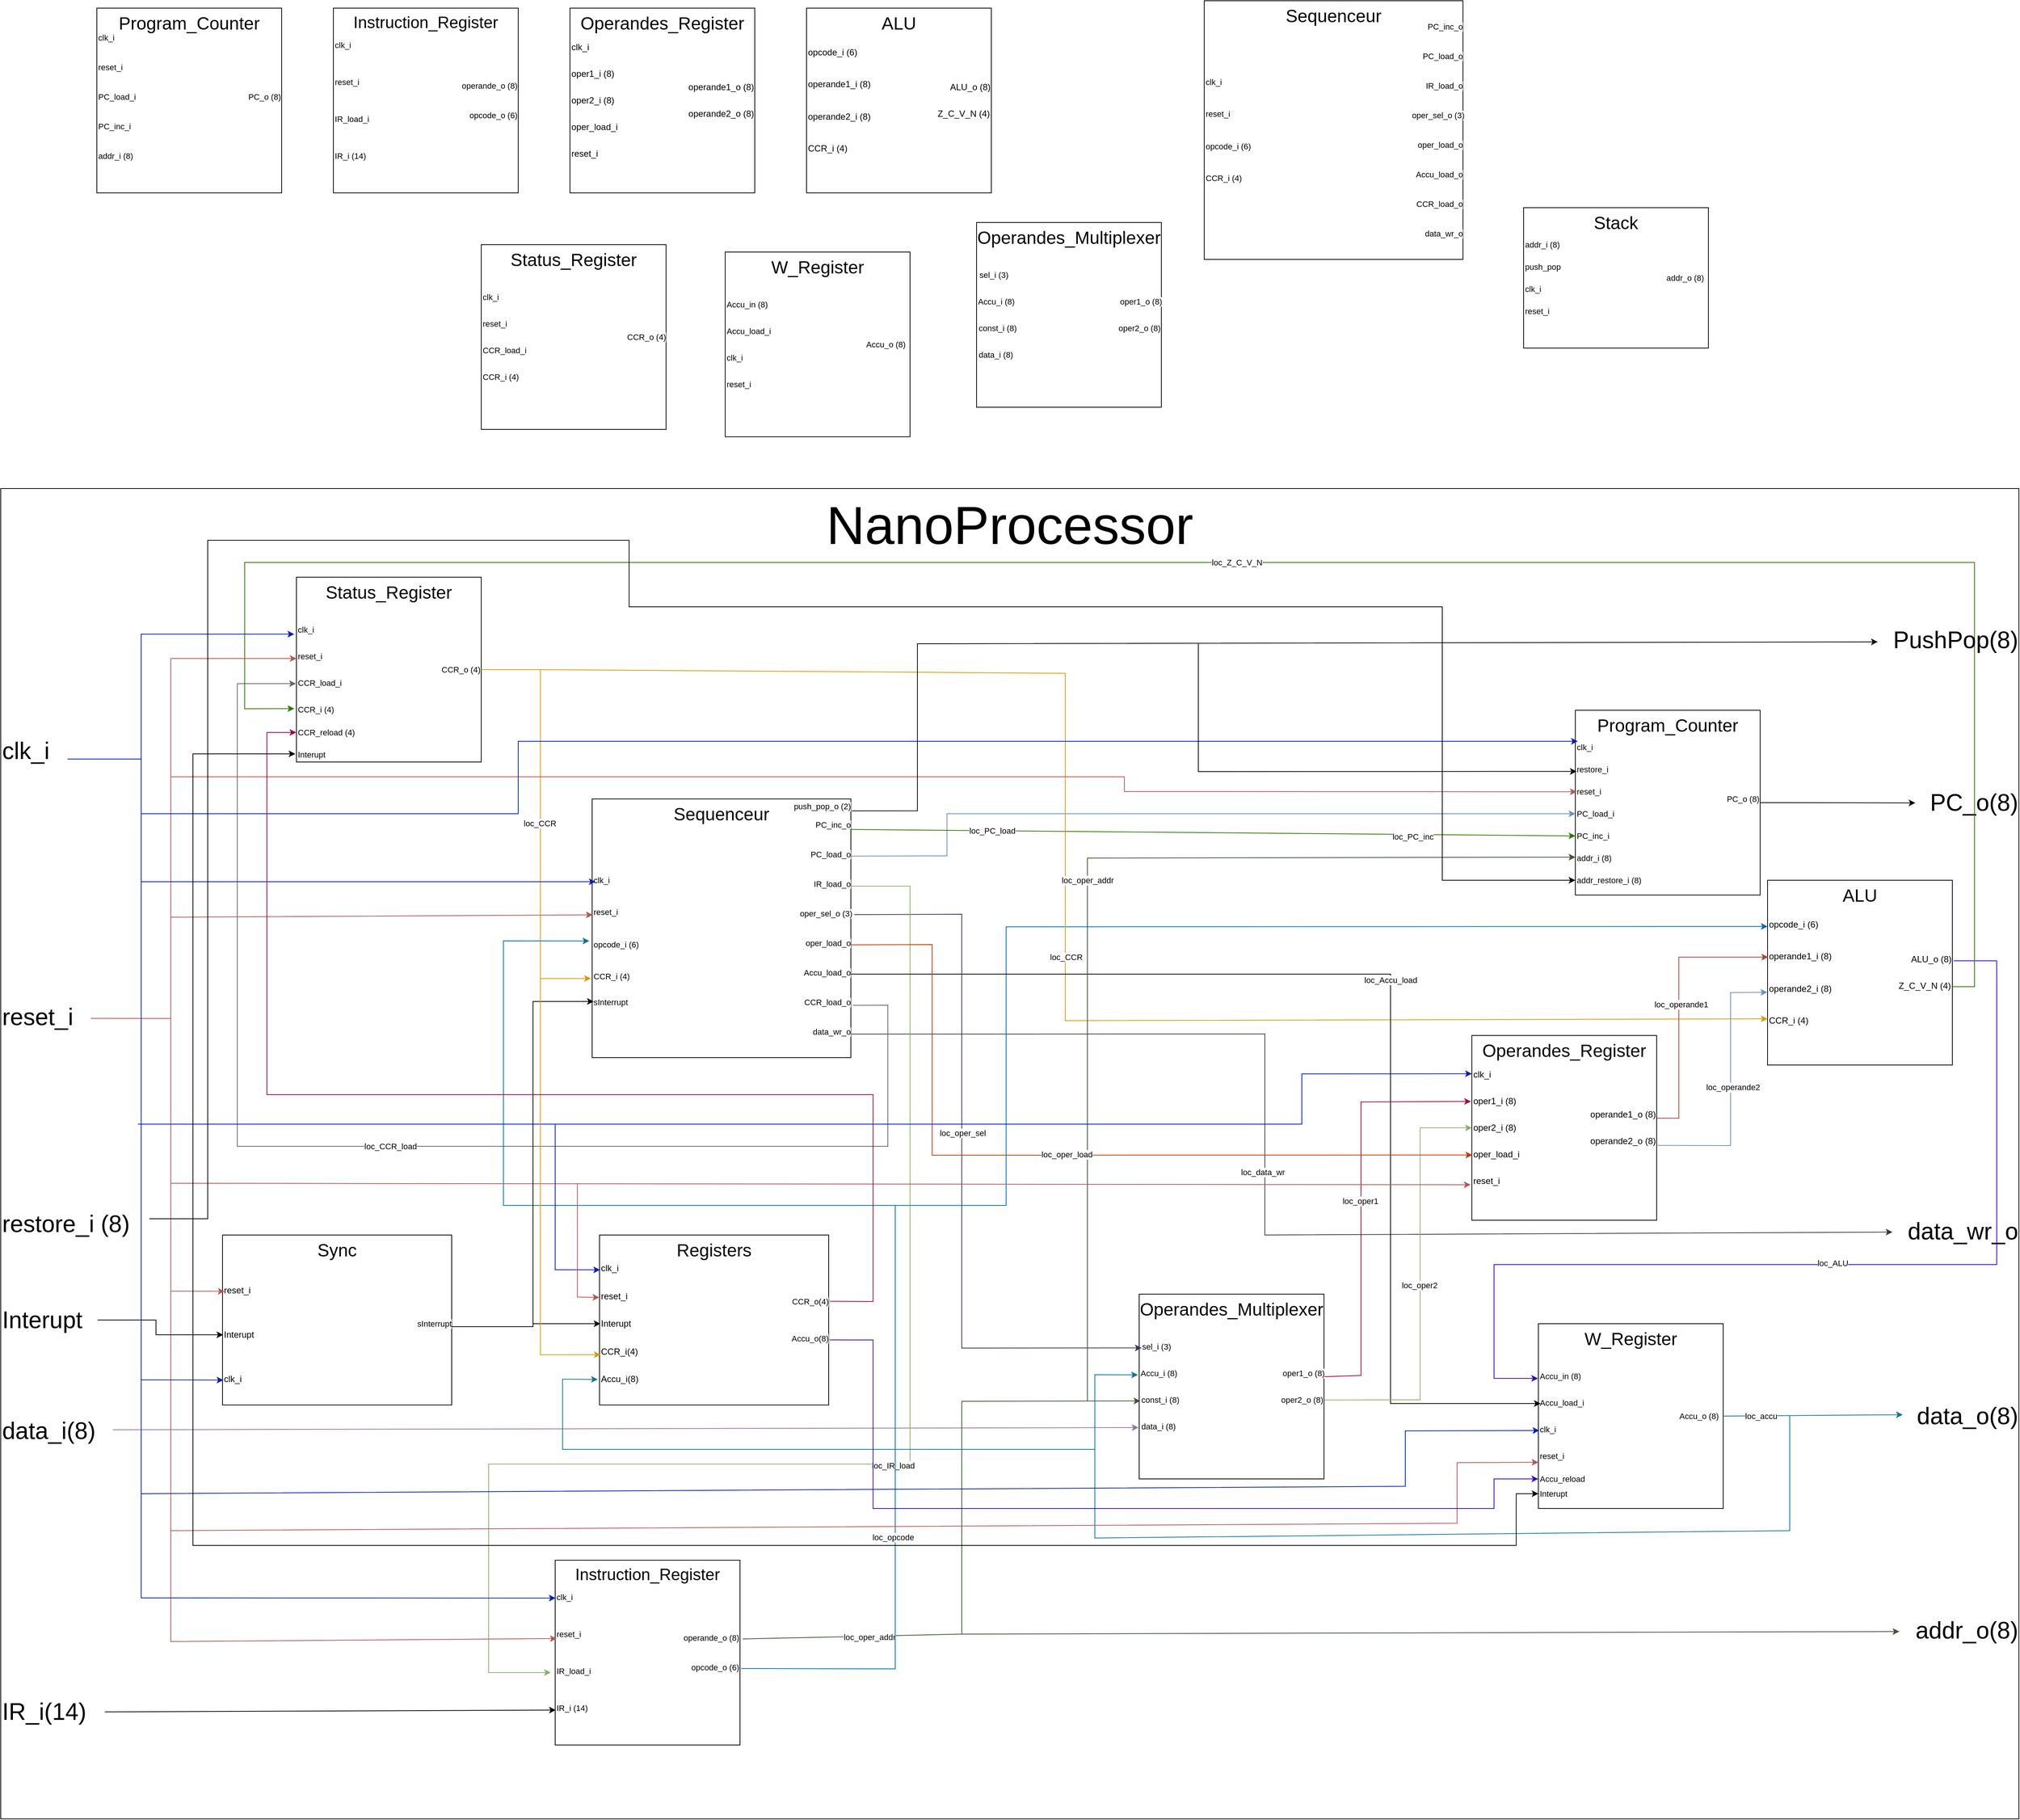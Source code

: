 <mxfile version="24.0.1" type="github">
  <diagram name="Page-1" id="FPIdoWPQeFc5p-aKN6lN">
    <mxGraphModel dx="2867" dy="580" grid="1" gridSize="10" guides="1" tooltips="1" connect="1" arrows="1" fold="1" page="1" pageScale="1" pageWidth="850" pageHeight="1100" math="0" shadow="0">
      <root>
        <mxCell id="0" />
        <mxCell id="1" parent="0" />
        <mxCell id="pU5N5NDGk-DLxR4kdM4--10" value="" style="group" parent="1" vertex="1" connectable="0">
          <mxGeometry x="-800.002" y="40" width="250" height="250" as="geometry" />
        </mxCell>
        <mxCell id="di7hwIyVcmxTyqmBg4su-2" value="&lt;font style=&quot;font-size: 24px;&quot;&gt;Program_Counter&lt;/font&gt;" style="whiteSpace=wrap;html=1;aspect=fixed;verticalAlign=top;" parent="pU5N5NDGk-DLxR4kdM4--10" vertex="1">
          <mxGeometry x="0.002" width="249.998" height="249.998" as="geometry" />
        </mxCell>
        <mxCell id="pU5N5NDGk-DLxR4kdM4--3" value="clk_i" style="edgeLabel;html=1;align=left;verticalAlign=middle;resizable=0;points=[];" parent="pU5N5NDGk-DLxR4kdM4--10" vertex="1" connectable="0">
          <mxGeometry y="39.52" as="geometry" />
        </mxCell>
        <mxCell id="pU5N5NDGk-DLxR4kdM4--4" value="reset_i" style="edgeLabel;html=1;align=left;verticalAlign=middle;resizable=0;points=[];" parent="pU5N5NDGk-DLxR4kdM4--10" vertex="1" connectable="0">
          <mxGeometry y="79.52" as="geometry" />
        </mxCell>
        <mxCell id="pU5N5NDGk-DLxR4kdM4--5" value="PC_load_i" style="edgeLabel;html=1;align=left;verticalAlign=middle;resizable=0;points=[];" parent="pU5N5NDGk-DLxR4kdM4--10" vertex="1" connectable="0">
          <mxGeometry y="119.52" as="geometry" />
        </mxCell>
        <mxCell id="pU5N5NDGk-DLxR4kdM4--6" value="PC_inc_i" style="edgeLabel;html=1;align=left;verticalAlign=middle;resizable=0;points=[];" parent="pU5N5NDGk-DLxR4kdM4--10" vertex="1" connectable="0">
          <mxGeometry y="159.52" as="geometry" />
        </mxCell>
        <mxCell id="pU5N5NDGk-DLxR4kdM4--7" value="addr_i (8)" style="edgeLabel;html=1;align=left;verticalAlign=middle;resizable=0;points=[];" parent="pU5N5NDGk-DLxR4kdM4--10" vertex="1" connectable="0">
          <mxGeometry y="199.52" as="geometry" />
        </mxCell>
        <mxCell id="pU5N5NDGk-DLxR4kdM4--8" value="PC_o (8)" style="edgeLabel;html=1;align=right;verticalAlign=middle;resizable=0;points=[];" parent="pU5N5NDGk-DLxR4kdM4--10" vertex="1" connectable="0">
          <mxGeometry x="249.998" y="119.52" as="geometry" />
        </mxCell>
        <mxCell id="pU5N5NDGk-DLxR4kdM4--79" value="" style="group" parent="1" vertex="1" connectable="0">
          <mxGeometry x="-480" y="40" width="250" height="250" as="geometry" />
        </mxCell>
        <mxCell id="di7hwIyVcmxTyqmBg4su-104" value="&lt;font style=&quot;font-size: 22px;&quot;&gt;Instruction_Register&lt;/font&gt;" style="rounded=0;whiteSpace=wrap;html=1;verticalAlign=top;" parent="pU5N5NDGk-DLxR4kdM4--79" vertex="1">
          <mxGeometry width="250" height="250" as="geometry" />
        </mxCell>
        <mxCell id="pU5N5NDGk-DLxR4kdM4--29" value="reset_i" style="edgeLabel;html=1;align=left;verticalAlign=middle;resizable=0;points=[];" parent="pU5N5NDGk-DLxR4kdM4--79" vertex="1" connectable="0">
          <mxGeometry x="0.003" y="100" as="geometry" />
        </mxCell>
        <mxCell id="pU5N5NDGk-DLxR4kdM4--30" value="IR_load_i" style="edgeLabel;html=1;align=left;verticalAlign=middle;resizable=0;points=[];" parent="pU5N5NDGk-DLxR4kdM4--79" vertex="1" connectable="0">
          <mxGeometry x="0.003" y="150" as="geometry" />
        </mxCell>
        <mxCell id="pU5N5NDGk-DLxR4kdM4--31" value="IR_i (14)" style="edgeLabel;html=1;align=left;verticalAlign=middle;resizable=0;points=[];" parent="pU5N5NDGk-DLxR4kdM4--79" vertex="1" connectable="0">
          <mxGeometry x="0.003" y="200.0" as="geometry" />
        </mxCell>
        <mxCell id="pU5N5NDGk-DLxR4kdM4--32" value="clk_i" style="edgeLabel;html=1;align=left;verticalAlign=middle;resizable=0;points=[];" parent="pU5N5NDGk-DLxR4kdM4--79" vertex="1" connectable="0">
          <mxGeometry x="0.003" y="50.0" as="geometry" />
        </mxCell>
        <mxCell id="pU5N5NDGk-DLxR4kdM4--33" value="operande_o (8)" style="edgeLabel;html=1;align=right;verticalAlign=middle;resizable=0;points=[];" parent="pU5N5NDGk-DLxR4kdM4--79" vertex="1" connectable="0">
          <mxGeometry x="249.999" y="105.0" as="geometry" />
        </mxCell>
        <mxCell id="pU5N5NDGk-DLxR4kdM4--34" value="opcode_o (6)" style="edgeLabel;html=1;align=right;verticalAlign=middle;resizable=0;points=[];" parent="pU5N5NDGk-DLxR4kdM4--79" vertex="1" connectable="0">
          <mxGeometry x="249.999" y="145.0" as="geometry" />
        </mxCell>
        <mxCell id="pU5N5NDGk-DLxR4kdM4--80" value="" style="group" parent="1" vertex="1" connectable="0">
          <mxGeometry x="-160" y="40" width="250" height="250" as="geometry" />
        </mxCell>
        <mxCell id="9xyX19tClgwM5pYCOrdM-19" value="&lt;font style=&quot;font-size: 24px;&quot;&gt;Operandes_Register&lt;/font&gt;" style="rounded=0;whiteSpace=wrap;html=1;container=0;verticalAlign=top;" parent="pU5N5NDGk-DLxR4kdM4--80" vertex="1">
          <mxGeometry width="250" height="250" as="geometry" />
        </mxCell>
        <mxCell id="pU5N5NDGk-DLxR4kdM4--21" value="clk_i" style="edgeLabel;html=1;align=left;verticalAlign=middle;resizable=0;points=[];container=0;fontSize=12;" parent="pU5N5NDGk-DLxR4kdM4--80" vertex="1" connectable="0">
          <mxGeometry x="0.002" y="53.03" as="geometry" />
        </mxCell>
        <mxCell id="pU5N5NDGk-DLxR4kdM4--22" value="oper1_i (8)" style="edgeLabel;html=1;align=left;verticalAlign=middle;resizable=0;points=[];container=0;fontSize=12;" parent="pU5N5NDGk-DLxR4kdM4--80" vertex="1" connectable="0">
          <mxGeometry x="0.002" y="89" as="geometry" />
        </mxCell>
        <mxCell id="pU5N5NDGk-DLxR4kdM4--23" value="oper2_i (8)" style="edgeLabel;html=1;align=left;verticalAlign=middle;resizable=0;points=[];container=0;fontSize=12;" parent="pU5N5NDGk-DLxR4kdM4--80" vertex="1" connectable="0">
          <mxGeometry x="0.002" y="125" as="geometry" />
        </mxCell>
        <mxCell id="pU5N5NDGk-DLxR4kdM4--24" value="oper_load_i" style="edgeLabel;html=1;align=left;verticalAlign=middle;resizable=0;points=[];container=0;fontSize=12;" parent="pU5N5NDGk-DLxR4kdM4--80" vertex="1" connectable="0">
          <mxGeometry x="0.002" y="161" as="geometry" />
        </mxCell>
        <mxCell id="pU5N5NDGk-DLxR4kdM4--25" value="reset_i" style="edgeLabel;html=1;align=left;verticalAlign=middle;resizable=0;points=[];container=0;fontSize=12;" parent="pU5N5NDGk-DLxR4kdM4--80" vertex="1" connectable="0">
          <mxGeometry x="0.002" y="196.975" as="geometry" />
        </mxCell>
        <mxCell id="pU5N5NDGk-DLxR4kdM4--26" value="operande2_o (8)" style="edgeLabel;html=1;align=right;verticalAlign=middle;resizable=0;points=[];container=0;fontSize=12;" parent="pU5N5NDGk-DLxR4kdM4--80" vertex="1" connectable="0">
          <mxGeometry x="249.996" y="143.046" as="geometry" />
        </mxCell>
        <mxCell id="pU5N5NDGk-DLxR4kdM4--27" value="operande1_o (8)" style="edgeLabel;html=1;align=right;verticalAlign=middle;resizable=0;points=[];container=0;fontSize=12;" parent="pU5N5NDGk-DLxR4kdM4--80" vertex="1" connectable="0">
          <mxGeometry x="249.996" y="106.947" as="geometry" />
        </mxCell>
        <mxCell id="pU5N5NDGk-DLxR4kdM4--81" value="" style="group" parent="1" vertex="1" connectable="0">
          <mxGeometry x="160" y="40" width="250" height="250" as="geometry" />
        </mxCell>
        <mxCell id="9xyX19tClgwM5pYCOrdM-34" value="ALU" style="rounded=0;whiteSpace=wrap;html=1;container=0;verticalAlign=top;fontSize=24;" parent="pU5N5NDGk-DLxR4kdM4--81" vertex="1">
          <mxGeometry x="0.0" width="250.0" height="250" as="geometry" />
        </mxCell>
        <mxCell id="pU5N5NDGk-DLxR4kdM4--36" value="opcode_i (6)" style="edgeLabel;html=1;align=left;verticalAlign=middle;resizable=0;points=[];container=0;fontSize=12;" parent="pU5N5NDGk-DLxR4kdM4--81" vertex="1" connectable="0">
          <mxGeometry y="59.458" as="geometry" />
        </mxCell>
        <mxCell id="pU5N5NDGk-DLxR4kdM4--37" value="operande1_i (8)" style="edgeLabel;html=1;align=left;verticalAlign=middle;resizable=0;points=[];container=0;fontSize=12;" parent="pU5N5NDGk-DLxR4kdM4--81" vertex="1" connectable="0">
          <mxGeometry x="0.002" y="102.46" as="geometry" />
        </mxCell>
        <mxCell id="pU5N5NDGk-DLxR4kdM4--38" value="operande2_i (8)" style="edgeLabel;html=1;align=left;verticalAlign=middle;resizable=0;points=[];container=0;fontSize=12;" parent="pU5N5NDGk-DLxR4kdM4--81" vertex="1" connectable="0">
          <mxGeometry x="0.004" y="146.46" as="geometry" />
        </mxCell>
        <mxCell id="pU5N5NDGk-DLxR4kdM4--39" value="CCR_i (4)" style="edgeLabel;html=1;align=left;verticalAlign=middle;resizable=0;points=[];container=0;fontSize=12;" parent="pU5N5NDGk-DLxR4kdM4--81" vertex="1" connectable="0">
          <mxGeometry x="0.004" y="189.458" as="geometry" />
        </mxCell>
        <mxCell id="pU5N5NDGk-DLxR4kdM4--40" value="ALU_o (8)" style="edgeLabel;html=1;align=right;verticalAlign=middle;resizable=0;points=[];container=0;fontSize=12;" parent="pU5N5NDGk-DLxR4kdM4--81" vertex="1" connectable="0">
          <mxGeometry x="249.996" y="107.14" as="geometry" />
        </mxCell>
        <mxCell id="pU5N5NDGk-DLxR4kdM4--41" value="Z_C_V_N (4)" style="edgeLabel;html=1;align=right;verticalAlign=middle;resizable=0;points=[];container=0;fontSize=12;" parent="pU5N5NDGk-DLxR4kdM4--81" vertex="1" connectable="0">
          <mxGeometry x="248.954" y="142.854" as="geometry" />
        </mxCell>
        <mxCell id="pU5N5NDGk-DLxR4kdM4--82" value="" style="group" parent="1" vertex="1" connectable="0">
          <mxGeometry x="389.998" y="330" width="251.04" height="250" as="geometry" />
        </mxCell>
        <mxCell id="9xyX19tClgwM5pYCOrdM-1" value="Operandes_Multiplexer" style="rounded=0;whiteSpace=wrap;html=1;verticalAlign=top;fontSize=24;" parent="pU5N5NDGk-DLxR4kdM4--82" vertex="1">
          <mxGeometry x="0.002" width="249.996" height="250" as="geometry" />
        </mxCell>
        <mxCell id="pU5N5NDGk-DLxR4kdM4--66" value="sel_i (3)" style="edgeLabel;html=1;align=left;verticalAlign=middle;resizable=0;points=[];" parent="pU5N5NDGk-DLxR4kdM4--82" vertex="1" connectable="0">
          <mxGeometry x="2.293" y="70.877" as="geometry" />
        </mxCell>
        <mxCell id="pU5N5NDGk-DLxR4kdM4--67" value="Accu_i (8)" style="edgeLabel;html=1;align=left;verticalAlign=middle;resizable=0;points=[];" parent="pU5N5NDGk-DLxR4kdM4--82" vertex="1" connectable="0">
          <mxGeometry y="107" as="geometry" />
        </mxCell>
        <mxCell id="pU5N5NDGk-DLxR4kdM4--68" value="const_i&amp;nbsp;(8)" style="edgeLabel;html=1;align=left;verticalAlign=middle;resizable=0;points=[];" parent="pU5N5NDGk-DLxR4kdM4--82" vertex="1" connectable="0">
          <mxGeometry x="1.473" y="143" as="geometry" />
        </mxCell>
        <mxCell id="pU5N5NDGk-DLxR4kdM4--69" value="data_i&amp;nbsp;(8)" style="edgeLabel;html=1;align=left;verticalAlign=middle;resizable=0;points=[];" parent="pU5N5NDGk-DLxR4kdM4--82" vertex="1" connectable="0">
          <mxGeometry x="1.473" y="179.115" as="geometry" />
        </mxCell>
        <mxCell id="pU5N5NDGk-DLxR4kdM4--70" value="oper1_o (8)" style="edgeLabel;html=1;align=right;verticalAlign=middle;resizable=0;points=[];" parent="pU5N5NDGk-DLxR4kdM4--82" vertex="1" connectable="0">
          <mxGeometry x="251.04" y="107.142" as="geometry" />
        </mxCell>
        <mxCell id="pU5N5NDGk-DLxR4kdM4--71" value="oper2_o (8)" style="edgeLabel;html=1;align=right;verticalAlign=middle;resizable=0;points=[];" parent="pU5N5NDGk-DLxR4kdM4--82" vertex="1" connectable="0">
          <mxGeometry x="249.998" y="142.856" as="geometry" />
        </mxCell>
        <mxCell id="pU5N5NDGk-DLxR4kdM4--83" value="" style="group" parent="1" vertex="1" connectable="0">
          <mxGeometry x="49.996" y="370" width="250" height="250" as="geometry" />
        </mxCell>
        <mxCell id="9xyX19tClgwM5pYCOrdM-66" value="W_Register" style="rounded=0;whiteSpace=wrap;html=1;container=0;verticalAlign=top;fontSize=24;" parent="pU5N5NDGk-DLxR4kdM4--83" vertex="1">
          <mxGeometry x="0.004" width="249.996" height="250" as="geometry" />
        </mxCell>
        <mxCell id="pU5N5NDGk-DLxR4kdM4--73" value="Accu_o (8)" style="edgeLabel;html=1;align=right;verticalAlign=middle;resizable=0;points=[];container=0;" parent="pU5N5NDGk-DLxR4kdM4--83" vertex="1" connectable="0">
          <mxGeometry x="244.794" y="124.999" as="geometry" />
        </mxCell>
        <mxCell id="pU5N5NDGk-DLxR4kdM4--74" value="Accu_in (8)" style="edgeLabel;html=1;align=left;verticalAlign=middle;resizable=0;points=[];container=0;" parent="pU5N5NDGk-DLxR4kdM4--83" vertex="1" connectable="0">
          <mxGeometry x="0.004" y="70.886" as="geometry" />
        </mxCell>
        <mxCell id="pU5N5NDGk-DLxR4kdM4--75" value="Accu_load_i" style="edgeLabel;html=1;align=left;verticalAlign=middle;resizable=0;points=[];container=0;" parent="pU5N5NDGk-DLxR4kdM4--83" vertex="1" connectable="0">
          <mxGeometry y="107" as="geometry" />
        </mxCell>
        <mxCell id="pU5N5NDGk-DLxR4kdM4--76" value="clk_i" style="edgeLabel;html=1;align=left;verticalAlign=middle;resizable=0;points=[];container=0;" parent="pU5N5NDGk-DLxR4kdM4--83" vertex="1" connectable="0">
          <mxGeometry x="0.008" y="143" as="geometry" />
        </mxCell>
        <mxCell id="pU5N5NDGk-DLxR4kdM4--77" value="reset_i" style="edgeLabel;html=1;align=left;verticalAlign=middle;resizable=0;points=[];container=0;" parent="pU5N5NDGk-DLxR4kdM4--83" vertex="1" connectable="0">
          <mxGeometry x="0.008" y="179.118" as="geometry" />
        </mxCell>
        <mxCell id="pU5N5NDGk-DLxR4kdM4--84" value="" style="group" parent="1" vertex="1" connectable="0">
          <mxGeometry x="-279.99" y="360" width="249.993" height="250" as="geometry" />
        </mxCell>
        <mxCell id="9xyX19tClgwM5pYCOrdM-53" value="Status_Register" style="rounded=0;whiteSpace=wrap;html=1;container=0;verticalAlign=top;fontSize=24;" parent="pU5N5NDGk-DLxR4kdM4--84" vertex="1">
          <mxGeometry width="249.99" height="250" as="geometry" />
        </mxCell>
        <mxCell id="pU5N5NDGk-DLxR4kdM4--56" value="CCR_o (4)" style="edgeLabel;html=1;align=right;verticalAlign=middle;resizable=0;points=[];container=0;" parent="pU5N5NDGk-DLxR4kdM4--84" vertex="1" connectable="0">
          <mxGeometry x="249.993" y="124.999" as="geometry" />
        </mxCell>
        <mxCell id="pU5N5NDGk-DLxR4kdM4--61" value="clk_i" style="edgeLabel;html=1;align=left;verticalAlign=middle;resizable=0;points=[];container=0;" parent="pU5N5NDGk-DLxR4kdM4--84" vertex="1" connectable="0">
          <mxGeometry x="0.003" y="70.887" as="geometry" />
        </mxCell>
        <mxCell id="pU5N5NDGk-DLxR4kdM4--62" value="reset_i" style="edgeLabel;html=1;align=left;verticalAlign=middle;resizable=0;points=[];container=0;" parent="pU5N5NDGk-DLxR4kdM4--84" vertex="1" connectable="0">
          <mxGeometry x="0.006" y="107" as="geometry" />
        </mxCell>
        <mxCell id="pU5N5NDGk-DLxR4kdM4--63" value="CCR_load_i" style="edgeLabel;html=1;align=left;verticalAlign=middle;resizable=0;points=[];container=0;" parent="pU5N5NDGk-DLxR4kdM4--84" vertex="1" connectable="0">
          <mxGeometry x="0.01" y="143" as="geometry" />
        </mxCell>
        <mxCell id="pU5N5NDGk-DLxR4kdM4--64" value="CCR_i (4)" style="edgeLabel;html=1;align=left;verticalAlign=middle;resizable=0;points=[];container=0;" parent="pU5N5NDGk-DLxR4kdM4--84" vertex="1" connectable="0">
          <mxGeometry x="0.01" y="179.118" as="geometry" />
        </mxCell>
        <mxCell id="pU5N5NDGk-DLxR4kdM4--85" value="" style="group" parent="1" vertex="1" connectable="0">
          <mxGeometry x="697.996" y="30" width="352.005" height="350" as="geometry" />
        </mxCell>
        <mxCell id="di7hwIyVcmxTyqmBg4su-79" value="Sequenceur" style="rounded=0;whiteSpace=wrap;html=1;verticalAlign=top;fontSize=24;" parent="pU5N5NDGk-DLxR4kdM4--85" vertex="1">
          <mxGeometry x="0.004" width="350" height="350" as="geometry" />
        </mxCell>
        <mxCell id="pU5N5NDGk-DLxR4kdM4--43" value="PC_inc_o" style="edgeLabel;html=1;align=right;verticalAlign=middle;resizable=0;points=[];" parent="pU5N5NDGk-DLxR4kdM4--85" vertex="1" connectable="0">
          <mxGeometry x="350.005" y="35" as="geometry" />
        </mxCell>
        <mxCell id="pU5N5NDGk-DLxR4kdM4--44" value="PC_load_o" style="edgeLabel;html=1;align=right;verticalAlign=middle;resizable=0;points=[];" parent="pU5N5NDGk-DLxR4kdM4--85" vertex="1" connectable="0">
          <mxGeometry x="350.005" y="75" as="geometry" />
        </mxCell>
        <mxCell id="pU5N5NDGk-DLxR4kdM4--45" value="IR_load_o" style="edgeLabel;html=1;align=right;verticalAlign=middle;resizable=0;points=[];" parent="pU5N5NDGk-DLxR4kdM4--85" vertex="1" connectable="0">
          <mxGeometry x="350.005" y="115" as="geometry" />
        </mxCell>
        <mxCell id="pU5N5NDGk-DLxR4kdM4--46" value="oper_sel_o (3)" style="edgeLabel;html=1;align=right;verticalAlign=middle;resizable=0;points=[];" parent="pU5N5NDGk-DLxR4kdM4--85" vertex="1" connectable="0">
          <mxGeometry x="352.005" y="155" as="geometry" />
        </mxCell>
        <mxCell id="pU5N5NDGk-DLxR4kdM4--47" value="oper_load_o" style="edgeLabel;html=1;align=right;verticalAlign=middle;resizable=0;points=[];" parent="pU5N5NDGk-DLxR4kdM4--85" vertex="1" connectable="0">
          <mxGeometry x="350.005" y="195" as="geometry" />
        </mxCell>
        <mxCell id="pU5N5NDGk-DLxR4kdM4--48" value="Accu_load_o" style="edgeLabel;html=1;align=right;verticalAlign=middle;resizable=0;points=[];" parent="pU5N5NDGk-DLxR4kdM4--85" vertex="1" connectable="0">
          <mxGeometry x="350.005" y="235" as="geometry" />
        </mxCell>
        <mxCell id="pU5N5NDGk-DLxR4kdM4--49" value="CCR_load_o" style="edgeLabel;html=1;align=right;verticalAlign=middle;resizable=0;points=[];" parent="pU5N5NDGk-DLxR4kdM4--85" vertex="1" connectable="0">
          <mxGeometry x="350.005" y="275" as="geometry" />
        </mxCell>
        <mxCell id="pU5N5NDGk-DLxR4kdM4--50" value="data_wr_o" style="edgeLabel;html=1;align=right;verticalAlign=middle;resizable=0;points=[];" parent="pU5N5NDGk-DLxR4kdM4--85" vertex="1" connectable="0">
          <mxGeometry x="350.005" y="315" as="geometry" />
        </mxCell>
        <mxCell id="pU5N5NDGk-DLxR4kdM4--51" value="reset_i" style="edgeLabel;html=1;align=left;verticalAlign=middle;resizable=0;points=[];" parent="pU5N5NDGk-DLxR4kdM4--85" vertex="1" connectable="0">
          <mxGeometry y="153" as="geometry" />
        </mxCell>
        <mxCell id="pU5N5NDGk-DLxR4kdM4--52" value="CCR_i (4)" style="edgeLabel;html=1;align=left;verticalAlign=middle;resizable=0;points=[];" parent="pU5N5NDGk-DLxR4kdM4--85" vertex="1" connectable="0">
          <mxGeometry y="240.004" as="geometry" />
        </mxCell>
        <mxCell id="pU5N5NDGk-DLxR4kdM4--53" value="clk_i" style="edgeLabel;html=1;align=left;verticalAlign=middle;resizable=0;points=[];" parent="pU5N5NDGk-DLxR4kdM4--85" vertex="1" connectable="0">
          <mxGeometry y="110.004" as="geometry" />
        </mxCell>
        <mxCell id="pU5N5NDGk-DLxR4kdM4--54" value="opcode_i (6)" style="edgeLabel;html=1;align=left;verticalAlign=middle;resizable=0;points=[];" parent="pU5N5NDGk-DLxR4kdM4--85" vertex="1" connectable="0">
          <mxGeometry y="197" as="geometry" />
        </mxCell>
        <mxCell id="0-Zf8QYv5fdY0WKtleOx-1" value="NanoProcessor" style="rounded=0;whiteSpace=wrap;html=1;verticalAlign=top;fontSize=72;" parent="1" vertex="1">
          <mxGeometry x="-930" y="690" width="2730" height="1800" as="geometry" />
        </mxCell>
        <mxCell id="0-Zf8QYv5fdY0WKtleOx-2" value="" style="group" parent="1" vertex="1" connectable="0">
          <mxGeometry x="-130.004" y="1110" width="352.005" height="350" as="geometry" />
        </mxCell>
        <mxCell id="0-Zf8QYv5fdY0WKtleOx-3" value="Sequenceur" style="rounded=0;whiteSpace=wrap;html=1;verticalAlign=top;fontSize=24;" parent="0-Zf8QYv5fdY0WKtleOx-2" vertex="1">
          <mxGeometry x="0.004" width="350" height="350" as="geometry" />
        </mxCell>
        <mxCell id="0-Zf8QYv5fdY0WKtleOx-4" value="PC_inc_o" style="edgeLabel;html=1;align=right;verticalAlign=middle;resizable=0;points=[];" parent="0-Zf8QYv5fdY0WKtleOx-2" vertex="1" connectable="0">
          <mxGeometry x="350.005" y="35" as="geometry" />
        </mxCell>
        <mxCell id="0-Zf8QYv5fdY0WKtleOx-5" value="PC_load_o" style="edgeLabel;html=1;align=right;verticalAlign=middle;resizable=0;points=[];" parent="0-Zf8QYv5fdY0WKtleOx-2" vertex="1" connectable="0">
          <mxGeometry x="350.005" y="75" as="geometry" />
        </mxCell>
        <mxCell id="0-Zf8QYv5fdY0WKtleOx-6" value="IR_load_o" style="edgeLabel;html=1;align=right;verticalAlign=middle;resizable=0;points=[];" parent="0-Zf8QYv5fdY0WKtleOx-2" vertex="1" connectable="0">
          <mxGeometry x="350.005" y="115" as="geometry" />
        </mxCell>
        <mxCell id="0-Zf8QYv5fdY0WKtleOx-7" value="oper_sel_o (3)" style="edgeLabel;html=1;align=right;verticalAlign=middle;resizable=0;points=[];" parent="0-Zf8QYv5fdY0WKtleOx-2" vertex="1" connectable="0">
          <mxGeometry x="352.005" y="155" as="geometry" />
        </mxCell>
        <mxCell id="0-Zf8QYv5fdY0WKtleOx-8" value="oper_load_o" style="edgeLabel;html=1;align=right;verticalAlign=middle;resizable=0;points=[];" parent="0-Zf8QYv5fdY0WKtleOx-2" vertex="1" connectable="0">
          <mxGeometry x="350.005" y="195" as="geometry" />
        </mxCell>
        <mxCell id="0-Zf8QYv5fdY0WKtleOx-9" value="Accu_load_o" style="edgeLabel;html=1;align=right;verticalAlign=middle;resizable=0;points=[];" parent="0-Zf8QYv5fdY0WKtleOx-2" vertex="1" connectable="0">
          <mxGeometry x="350.005" y="235" as="geometry" />
        </mxCell>
        <mxCell id="0-Zf8QYv5fdY0WKtleOx-10" value="CCR_load_o" style="edgeLabel;html=1;align=right;verticalAlign=middle;resizable=0;points=[];" parent="0-Zf8QYv5fdY0WKtleOx-2" vertex="1" connectable="0">
          <mxGeometry x="350.005" y="275" as="geometry" />
        </mxCell>
        <mxCell id="0-Zf8QYv5fdY0WKtleOx-11" value="data_wr_o" style="edgeLabel;html=1;align=right;verticalAlign=middle;resizable=0;points=[];" parent="0-Zf8QYv5fdY0WKtleOx-2" vertex="1" connectable="0">
          <mxGeometry x="350.005" y="315" as="geometry" />
        </mxCell>
        <mxCell id="0-Zf8QYv5fdY0WKtleOx-12" value="reset_i" style="edgeLabel;html=1;align=left;verticalAlign=middle;resizable=0;points=[];" parent="0-Zf8QYv5fdY0WKtleOx-2" vertex="1" connectable="0">
          <mxGeometry y="153" as="geometry" />
        </mxCell>
        <mxCell id="0-Zf8QYv5fdY0WKtleOx-13" value="CCR_i (4)" style="edgeLabel;html=1;align=left;verticalAlign=middle;resizable=0;points=[];" parent="0-Zf8QYv5fdY0WKtleOx-2" vertex="1" connectable="0">
          <mxGeometry y="240.004" as="geometry" />
        </mxCell>
        <mxCell id="0-Zf8QYv5fdY0WKtleOx-14" value="clk_i" style="edgeLabel;html=1;align=left;verticalAlign=middle;resizable=0;points=[];" parent="0-Zf8QYv5fdY0WKtleOx-2" vertex="1" connectable="0">
          <mxGeometry y="110.004" as="geometry" />
        </mxCell>
        <mxCell id="0-Zf8QYv5fdY0WKtleOx-15" value="opcode_i (6)" style="edgeLabel;html=1;align=left;verticalAlign=middle;resizable=0;points=[];" parent="0-Zf8QYv5fdY0WKtleOx-2" vertex="1" connectable="0">
          <mxGeometry y="197" as="geometry" />
        </mxCell>
        <mxCell id="9DxtKg8gXfVsGl6sE2eN-21" value="push_pop_o (2)" style="edgeLabel;html=1;align=right;verticalAlign=middle;resizable=0;points=[];" parent="0-Zf8QYv5fdY0WKtleOx-2" vertex="1" connectable="0">
          <mxGeometry x="350.005" y="10" as="geometry" />
        </mxCell>
        <mxCell id="JADoscV3mwJkxlEIk08H-17" value="sInterrupt" style="edgeLabel;html=1;align=left;verticalAlign=middle;resizable=0;points=[];" vertex="1" connectable="0" parent="0-Zf8QYv5fdY0WKtleOx-2">
          <mxGeometry y="275.004" as="geometry" />
        </mxCell>
        <mxCell id="0-Zf8QYv5fdY0WKtleOx-16" value="" style="group" parent="1" vertex="1" connectable="0">
          <mxGeometry x="-530.0" y="810" width="249.993" height="250" as="geometry" />
        </mxCell>
        <mxCell id="0-Zf8QYv5fdY0WKtleOx-17" value="Status_Register" style="rounded=0;whiteSpace=wrap;html=1;container=0;verticalAlign=top;fontSize=24;" parent="0-Zf8QYv5fdY0WKtleOx-16" vertex="1">
          <mxGeometry width="249.99" height="250" as="geometry" />
        </mxCell>
        <mxCell id="0-Zf8QYv5fdY0WKtleOx-18" value="CCR_o (4)" style="edgeLabel;html=1;align=right;verticalAlign=middle;resizable=0;points=[];container=0;" parent="0-Zf8QYv5fdY0WKtleOx-16" vertex="1" connectable="0">
          <mxGeometry x="249.993" y="124.999" as="geometry" />
        </mxCell>
        <mxCell id="0-Zf8QYv5fdY0WKtleOx-19" value="clk_i" style="edgeLabel;html=1;align=left;verticalAlign=middle;resizable=0;points=[];container=0;" parent="0-Zf8QYv5fdY0WKtleOx-16" vertex="1" connectable="0">
          <mxGeometry x="0.003" y="70.887" as="geometry" />
        </mxCell>
        <mxCell id="0-Zf8QYv5fdY0WKtleOx-20" value="reset_i" style="edgeLabel;html=1;align=left;verticalAlign=middle;resizable=0;points=[];container=0;" parent="0-Zf8QYv5fdY0WKtleOx-16" vertex="1" connectable="0">
          <mxGeometry x="0.006" y="107" as="geometry" />
        </mxCell>
        <mxCell id="0-Zf8QYv5fdY0WKtleOx-21" value="CCR_load_i" style="edgeLabel;html=1;align=left;verticalAlign=middle;resizable=0;points=[];container=0;" parent="0-Zf8QYv5fdY0WKtleOx-16" vertex="1" connectable="0">
          <mxGeometry x="0.01" y="143" as="geometry" />
        </mxCell>
        <mxCell id="0-Zf8QYv5fdY0WKtleOx-22" value="CCR_i (4)" style="edgeLabel;html=1;align=left;verticalAlign=middle;resizable=0;points=[];container=0;" parent="0-Zf8QYv5fdY0WKtleOx-16" vertex="1" connectable="0">
          <mxGeometry x="0.01" y="179.118" as="geometry" />
        </mxCell>
        <mxCell id="JADoscV3mwJkxlEIk08H-33" value="CCR_reload (4)" style="edgeLabel;html=1;align=left;verticalAlign=middle;resizable=0;points=[];container=0;" vertex="1" connectable="0" parent="0-Zf8QYv5fdY0WKtleOx-16">
          <mxGeometry x="0.01" y="209.998" as="geometry" />
        </mxCell>
        <mxCell id="JADoscV3mwJkxlEIk08H-37" value="Interupt" style="edgeLabel;html=1;align=left;verticalAlign=middle;resizable=0;points=[];container=0;" vertex="1" connectable="0" parent="0-Zf8QYv5fdY0WKtleOx-16">
          <mxGeometry x="0.01" y="239.998" as="geometry" />
        </mxCell>
        <mxCell id="0-Zf8QYv5fdY0WKtleOx-23" value="" style="group" parent="1" vertex="1" connectable="0">
          <mxGeometry x="1149.996" y="1820" width="250" height="250" as="geometry" />
        </mxCell>
        <mxCell id="0-Zf8QYv5fdY0WKtleOx-24" value="W_Register" style="rounded=0;whiteSpace=wrap;html=1;container=0;verticalAlign=top;fontSize=24;" parent="0-Zf8QYv5fdY0WKtleOx-23" vertex="1">
          <mxGeometry x="0.004" width="249.996" height="250" as="geometry" />
        </mxCell>
        <mxCell id="0-Zf8QYv5fdY0WKtleOx-25" value="Accu_o (8)" style="edgeLabel;html=1;align=right;verticalAlign=middle;resizable=0;points=[];container=0;" parent="0-Zf8QYv5fdY0WKtleOx-23" vertex="1" connectable="0">
          <mxGeometry x="244.794" y="124.999" as="geometry" />
        </mxCell>
        <mxCell id="0-Zf8QYv5fdY0WKtleOx-26" value="Accu_in (8)" style="edgeLabel;html=1;align=left;verticalAlign=middle;resizable=0;points=[];container=0;" parent="0-Zf8QYv5fdY0WKtleOx-23" vertex="1" connectable="0">
          <mxGeometry x="0.004" y="70.886" as="geometry" />
        </mxCell>
        <mxCell id="0-Zf8QYv5fdY0WKtleOx-27" value="Accu_load_i" style="edgeLabel;html=1;align=left;verticalAlign=middle;resizable=0;points=[];container=0;" parent="0-Zf8QYv5fdY0WKtleOx-23" vertex="1" connectable="0">
          <mxGeometry y="107" as="geometry" />
        </mxCell>
        <mxCell id="0-Zf8QYv5fdY0WKtleOx-28" value="clk_i" style="edgeLabel;html=1;align=left;verticalAlign=middle;resizable=0;points=[];container=0;" parent="0-Zf8QYv5fdY0WKtleOx-23" vertex="1" connectable="0">
          <mxGeometry x="0.008" y="143" as="geometry" />
        </mxCell>
        <mxCell id="0-Zf8QYv5fdY0WKtleOx-29" value="reset_i" style="edgeLabel;html=1;align=left;verticalAlign=middle;resizable=0;points=[];container=0;" parent="0-Zf8QYv5fdY0WKtleOx-23" vertex="1" connectable="0">
          <mxGeometry x="0.008" y="179.118" as="geometry" />
        </mxCell>
        <mxCell id="JADoscV3mwJkxlEIk08H-35" value="Accu_reload" style="edgeLabel;html=1;align=left;verticalAlign=middle;resizable=0;points=[];container=0;" vertex="1" connectable="0" parent="0-Zf8QYv5fdY0WKtleOx-23">
          <mxGeometry x="-9.095e-15" y="210" as="geometry" />
        </mxCell>
        <mxCell id="JADoscV3mwJkxlEIk08H-38" value="Interupt" style="edgeLabel;html=1;align=left;verticalAlign=middle;resizable=0;points=[];container=0;" vertex="1" connectable="0" parent="0-Zf8QYv5fdY0WKtleOx-23">
          <mxGeometry x="0.01" y="230" as="geometry" />
        </mxCell>
        <mxCell id="0-Zf8QYv5fdY0WKtleOx-30" value="" style="group" parent="1" vertex="1" connectable="0">
          <mxGeometry x="1199.998" y="990" width="250" height="250" as="geometry" />
        </mxCell>
        <mxCell id="0-Zf8QYv5fdY0WKtleOx-31" value="&lt;font style=&quot;font-size: 24px;&quot;&gt;Program_Counter&lt;/font&gt;" style="whiteSpace=wrap;html=1;aspect=fixed;verticalAlign=top;" parent="0-Zf8QYv5fdY0WKtleOx-30" vertex="1">
          <mxGeometry x="0.002" width="249.998" height="249.998" as="geometry" />
        </mxCell>
        <mxCell id="0-Zf8QYv5fdY0WKtleOx-32" value="clk_i" style="edgeLabel;html=1;align=left;verticalAlign=middle;resizable=0;points=[];" parent="0-Zf8QYv5fdY0WKtleOx-30" vertex="1" connectable="0">
          <mxGeometry y="50" as="geometry" />
        </mxCell>
        <mxCell id="0-Zf8QYv5fdY0WKtleOx-33" value="reset_i" style="edgeLabel;html=1;align=left;verticalAlign=middle;resizable=0;points=[];" parent="0-Zf8QYv5fdY0WKtleOx-30" vertex="1" connectable="0">
          <mxGeometry y="110" as="geometry" />
        </mxCell>
        <mxCell id="0-Zf8QYv5fdY0WKtleOx-34" value="PC_load_i" style="edgeLabel;html=1;align=left;verticalAlign=middle;resizable=0;points=[];" parent="0-Zf8QYv5fdY0WKtleOx-30" vertex="1" connectable="0">
          <mxGeometry y="140" as="geometry" />
        </mxCell>
        <mxCell id="0-Zf8QYv5fdY0WKtleOx-35" value="PC_inc_i" style="edgeLabel;html=1;align=left;verticalAlign=middle;resizable=0;points=[];" parent="0-Zf8QYv5fdY0WKtleOx-30" vertex="1" connectable="0">
          <mxGeometry y="170" as="geometry" />
        </mxCell>
        <mxCell id="0-Zf8QYv5fdY0WKtleOx-36" value="addr_i (8)" style="edgeLabel;html=1;align=left;verticalAlign=middle;resizable=0;points=[];" parent="0-Zf8QYv5fdY0WKtleOx-30" vertex="1" connectable="0">
          <mxGeometry y="200" as="geometry" />
        </mxCell>
        <mxCell id="0-Zf8QYv5fdY0WKtleOx-37" value="PC_o (8)" style="edgeLabel;html=1;align=right;verticalAlign=middle;resizable=0;points=[];" parent="0-Zf8QYv5fdY0WKtleOx-30" vertex="1" connectable="0">
          <mxGeometry x="249.998" y="119.52" as="geometry" />
        </mxCell>
        <mxCell id="9DxtKg8gXfVsGl6sE2eN-23" value="addr_restore_i (8)" style="edgeLabel;html=1;align=left;verticalAlign=middle;resizable=0;points=[];" parent="0-Zf8QYv5fdY0WKtleOx-30" vertex="1" connectable="0">
          <mxGeometry y="230" as="geometry" />
        </mxCell>
        <mxCell id="9DxtKg8gXfVsGl6sE2eN-27" value="restore_i" style="edgeLabel;html=1;align=left;verticalAlign=middle;resizable=0;points=[];" parent="0-Zf8QYv5fdY0WKtleOx-30" vertex="1" connectable="0">
          <mxGeometry y="80" as="geometry" />
        </mxCell>
        <mxCell id="0-Zf8QYv5fdY0WKtleOx-38" value="" style="group" parent="1" vertex="1" connectable="0">
          <mxGeometry x="-180" y="2140" width="250" height="250" as="geometry" />
        </mxCell>
        <mxCell id="0-Zf8QYv5fdY0WKtleOx-39" value="&lt;font style=&quot;font-size: 22px;&quot;&gt;Instruction_Register&lt;/font&gt;" style="rounded=0;whiteSpace=wrap;html=1;verticalAlign=top;" parent="0-Zf8QYv5fdY0WKtleOx-38" vertex="1">
          <mxGeometry width="250" height="250" as="geometry" />
        </mxCell>
        <mxCell id="0-Zf8QYv5fdY0WKtleOx-40" value="reset_i" style="edgeLabel;html=1;align=left;verticalAlign=middle;resizable=0;points=[];" parent="0-Zf8QYv5fdY0WKtleOx-38" vertex="1" connectable="0">
          <mxGeometry x="0.003" y="100" as="geometry" />
        </mxCell>
        <mxCell id="0-Zf8QYv5fdY0WKtleOx-41" value="IR_load_i" style="edgeLabel;html=1;align=left;verticalAlign=middle;resizable=0;points=[];" parent="0-Zf8QYv5fdY0WKtleOx-38" vertex="1" connectable="0">
          <mxGeometry x="0.003" y="150" as="geometry" />
        </mxCell>
        <mxCell id="0-Zf8QYv5fdY0WKtleOx-42" value="IR_i (14)" style="edgeLabel;html=1;align=left;verticalAlign=middle;resizable=0;points=[];" parent="0-Zf8QYv5fdY0WKtleOx-38" vertex="1" connectable="0">
          <mxGeometry x="0.003" y="200.0" as="geometry" />
        </mxCell>
        <mxCell id="0-Zf8QYv5fdY0WKtleOx-43" value="clk_i" style="edgeLabel;html=1;align=left;verticalAlign=middle;resizable=0;points=[];" parent="0-Zf8QYv5fdY0WKtleOx-38" vertex="1" connectable="0">
          <mxGeometry x="0.003" y="50.0" as="geometry" />
        </mxCell>
        <mxCell id="0-Zf8QYv5fdY0WKtleOx-44" value="operande_o (8)" style="edgeLabel;html=1;align=right;verticalAlign=middle;resizable=0;points=[];" parent="0-Zf8QYv5fdY0WKtleOx-38" vertex="1" connectable="0">
          <mxGeometry x="249.999" y="105.0" as="geometry" />
        </mxCell>
        <mxCell id="0-Zf8QYv5fdY0WKtleOx-45" value="opcode_o (6)" style="edgeLabel;html=1;align=right;verticalAlign=middle;resizable=0;points=[];" parent="0-Zf8QYv5fdY0WKtleOx-38" vertex="1" connectable="0">
          <mxGeometry x="249.999" y="145.0" as="geometry" />
        </mxCell>
        <mxCell id="0-Zf8QYv5fdY0WKtleOx-46" value="" style="group" parent="1" vertex="1" connectable="0">
          <mxGeometry x="1060" y="1430" width="250" height="250" as="geometry" />
        </mxCell>
        <mxCell id="0-Zf8QYv5fdY0WKtleOx-47" value="&lt;font style=&quot;font-size: 24px;&quot;&gt;Operandes_Register&lt;/font&gt;" style="rounded=0;whiteSpace=wrap;html=1;container=0;verticalAlign=top;" parent="0-Zf8QYv5fdY0WKtleOx-46" vertex="1">
          <mxGeometry width="250" height="250" as="geometry" />
        </mxCell>
        <mxCell id="0-Zf8QYv5fdY0WKtleOx-48" value="clk_i" style="edgeLabel;html=1;align=left;verticalAlign=middle;resizable=0;points=[];container=0;fontSize=12;" parent="0-Zf8QYv5fdY0WKtleOx-46" vertex="1" connectable="0">
          <mxGeometry x="0.002" y="53.03" as="geometry" />
        </mxCell>
        <mxCell id="0-Zf8QYv5fdY0WKtleOx-49" value="oper1_i (8)" style="edgeLabel;html=1;align=left;verticalAlign=middle;resizable=0;points=[];container=0;fontSize=12;" parent="0-Zf8QYv5fdY0WKtleOx-46" vertex="1" connectable="0">
          <mxGeometry x="0.002" y="89" as="geometry" />
        </mxCell>
        <mxCell id="0-Zf8QYv5fdY0WKtleOx-50" value="oper2_i (8)" style="edgeLabel;html=1;align=left;verticalAlign=middle;resizable=0;points=[];container=0;fontSize=12;" parent="0-Zf8QYv5fdY0WKtleOx-46" vertex="1" connectable="0">
          <mxGeometry x="0.002" y="125" as="geometry" />
        </mxCell>
        <mxCell id="0-Zf8QYv5fdY0WKtleOx-51" value="oper_load_i" style="edgeLabel;html=1;align=left;verticalAlign=middle;resizable=0;points=[];container=0;fontSize=12;" parent="0-Zf8QYv5fdY0WKtleOx-46" vertex="1" connectable="0">
          <mxGeometry x="0.002" y="161" as="geometry" />
        </mxCell>
        <mxCell id="0-Zf8QYv5fdY0WKtleOx-52" value="reset_i" style="edgeLabel;html=1;align=left;verticalAlign=middle;resizable=0;points=[];container=0;fontSize=12;" parent="0-Zf8QYv5fdY0WKtleOx-46" vertex="1" connectable="0">
          <mxGeometry x="0.002" y="196.975" as="geometry" />
        </mxCell>
        <mxCell id="0-Zf8QYv5fdY0WKtleOx-53" value="operande2_o (8)" style="edgeLabel;html=1;align=right;verticalAlign=middle;resizable=0;points=[];container=0;fontSize=12;" parent="0-Zf8QYv5fdY0WKtleOx-46" vertex="1" connectable="0">
          <mxGeometry x="249.996" y="143.046" as="geometry" />
        </mxCell>
        <mxCell id="0-Zf8QYv5fdY0WKtleOx-54" value="operande1_o (8)" style="edgeLabel;html=1;align=right;verticalAlign=middle;resizable=0;points=[];container=0;fontSize=12;" parent="0-Zf8QYv5fdY0WKtleOx-46" vertex="1" connectable="0">
          <mxGeometry x="249.996" y="106.947" as="geometry" />
        </mxCell>
        <mxCell id="0-Zf8QYv5fdY0WKtleOx-55" value="&lt;div style=&quot;font-size: 32px;&quot; align=&quot;left&quot;&gt;&lt;font style=&quot;font-size: 32px;&quot;&gt;clk_i&lt;/font&gt;&lt;/div&gt;" style="text;html=1;align=left;verticalAlign=middle;resizable=0;points=[];autosize=1;strokeColor=none;fillColor=none;" parent="1" vertex="1">
          <mxGeometry x="-930" y="1020" width="90" height="50" as="geometry" />
        </mxCell>
        <mxCell id="0-Zf8QYv5fdY0WKtleOx-63" value="" style="group" parent="1" vertex="1" connectable="0">
          <mxGeometry x="1460" y="1220" width="250" height="250" as="geometry" />
        </mxCell>
        <mxCell id="0-Zf8QYv5fdY0WKtleOx-64" value="ALU" style="rounded=0;whiteSpace=wrap;html=1;container=0;verticalAlign=top;fontSize=24;" parent="0-Zf8QYv5fdY0WKtleOx-63" vertex="1">
          <mxGeometry x="0.0" width="250.0" height="250" as="geometry" />
        </mxCell>
        <mxCell id="0-Zf8QYv5fdY0WKtleOx-65" value="opcode_i (6)" style="edgeLabel;html=1;align=left;verticalAlign=middle;resizable=0;points=[];container=0;fontSize=12;" parent="0-Zf8QYv5fdY0WKtleOx-63" vertex="1" connectable="0">
          <mxGeometry y="59.458" as="geometry" />
        </mxCell>
        <mxCell id="0-Zf8QYv5fdY0WKtleOx-66" value="operande1_i (8)" style="edgeLabel;html=1;align=left;verticalAlign=middle;resizable=0;points=[];container=0;fontSize=12;" parent="0-Zf8QYv5fdY0WKtleOx-63" vertex="1" connectable="0">
          <mxGeometry x="0.002" y="102.46" as="geometry" />
        </mxCell>
        <mxCell id="0-Zf8QYv5fdY0WKtleOx-67" value="operande2_i (8)" style="edgeLabel;html=1;align=left;verticalAlign=middle;resizable=0;points=[];container=0;fontSize=12;" parent="0-Zf8QYv5fdY0WKtleOx-63" vertex="1" connectable="0">
          <mxGeometry x="0.004" y="146.46" as="geometry" />
        </mxCell>
        <mxCell id="0-Zf8QYv5fdY0WKtleOx-68" value="CCR_i (4)" style="edgeLabel;html=1;align=left;verticalAlign=middle;resizable=0;points=[];container=0;fontSize=12;" parent="0-Zf8QYv5fdY0WKtleOx-63" vertex="1" connectable="0">
          <mxGeometry x="0.004" y="189.458" as="geometry" />
        </mxCell>
        <mxCell id="0-Zf8QYv5fdY0WKtleOx-69" value="ALU_o (8)" style="edgeLabel;html=1;align=right;verticalAlign=middle;resizable=0;points=[];container=0;fontSize=12;" parent="0-Zf8QYv5fdY0WKtleOx-63" vertex="1" connectable="0">
          <mxGeometry x="249.996" y="107.14" as="geometry" />
        </mxCell>
        <mxCell id="0-Zf8QYv5fdY0WKtleOx-70" value="Z_C_V_N (4)" style="edgeLabel;html=1;align=right;verticalAlign=middle;resizable=0;points=[];container=0;fontSize=12;" parent="0-Zf8QYv5fdY0WKtleOx-63" vertex="1" connectable="0">
          <mxGeometry x="248.954" y="142.854" as="geometry" />
        </mxCell>
        <mxCell id="0-Zf8QYv5fdY0WKtleOx-71" value="" style="group" parent="1" vertex="1" connectable="0">
          <mxGeometry x="609.998" y="1780" width="251.04" height="250" as="geometry" />
        </mxCell>
        <mxCell id="0-Zf8QYv5fdY0WKtleOx-72" value="Operandes_Multiplexer" style="rounded=0;whiteSpace=wrap;html=1;verticalAlign=top;fontSize=24;" parent="0-Zf8QYv5fdY0WKtleOx-71" vertex="1">
          <mxGeometry x="0.002" width="249.996" height="250" as="geometry" />
        </mxCell>
        <mxCell id="0-Zf8QYv5fdY0WKtleOx-73" value="sel_i (3)" style="edgeLabel;html=1;align=left;verticalAlign=middle;resizable=0;points=[];" parent="0-Zf8QYv5fdY0WKtleOx-71" vertex="1" connectable="0">
          <mxGeometry x="2.293" y="70.877" as="geometry" />
        </mxCell>
        <mxCell id="0-Zf8QYv5fdY0WKtleOx-74" value="Accu_i (8)" style="edgeLabel;html=1;align=left;verticalAlign=middle;resizable=0;points=[];" parent="0-Zf8QYv5fdY0WKtleOx-71" vertex="1" connectable="0">
          <mxGeometry y="107" as="geometry" />
        </mxCell>
        <mxCell id="0-Zf8QYv5fdY0WKtleOx-75" value="const_i&amp;nbsp;(8)" style="edgeLabel;html=1;align=left;verticalAlign=middle;resizable=0;points=[];" parent="0-Zf8QYv5fdY0WKtleOx-71" vertex="1" connectable="0">
          <mxGeometry x="1.473" y="143" as="geometry" />
        </mxCell>
        <mxCell id="0-Zf8QYv5fdY0WKtleOx-76" value="data_i&amp;nbsp;(8)" style="edgeLabel;html=1;align=left;verticalAlign=middle;resizable=0;points=[];" parent="0-Zf8QYv5fdY0WKtleOx-71" vertex="1" connectable="0">
          <mxGeometry x="1.473" y="179.115" as="geometry" />
        </mxCell>
        <mxCell id="0-Zf8QYv5fdY0WKtleOx-77" value="oper1_o (8)" style="edgeLabel;html=1;align=right;verticalAlign=middle;resizable=0;points=[];" parent="0-Zf8QYv5fdY0WKtleOx-71" vertex="1" connectable="0">
          <mxGeometry x="251.04" y="107.142" as="geometry" />
        </mxCell>
        <mxCell id="0-Zf8QYv5fdY0WKtleOx-78" value="oper2_o (8)" style="edgeLabel;html=1;align=right;verticalAlign=middle;resizable=0;points=[];" parent="0-Zf8QYv5fdY0WKtleOx-71" vertex="1" connectable="0">
          <mxGeometry x="249.998" y="142.856" as="geometry" />
        </mxCell>
        <mxCell id="0-Zf8QYv5fdY0WKtleOx-79" value="&lt;div&gt;PC_o(8)&lt;/div&gt;" style="text;html=1;align=right;verticalAlign=middle;resizable=0;points=[];autosize=1;strokeColor=none;fillColor=none;fontSize=32;" parent="1" vertex="1">
          <mxGeometry x="1660" y="1090" width="140" height="50" as="geometry" />
        </mxCell>
        <mxCell id="0-Zf8QYv5fdY0WKtleOx-80" value="" style="endArrow=classic;html=1;rounded=0;exitX=1;exitY=0.5;exitDx=0;exitDy=0;entryX=0;entryY=0.507;entryDx=0;entryDy=0;entryPerimeter=0;" parent="1" source="0-Zf8QYv5fdY0WKtleOx-31" target="0-Zf8QYv5fdY0WKtleOx-79" edge="1">
          <mxGeometry width="50" height="50" relative="1" as="geometry">
            <mxPoint x="920" y="1770" as="sourcePoint" />
            <mxPoint x="970" y="1720" as="targetPoint" />
          </mxGeometry>
        </mxCell>
        <mxCell id="0-Zf8QYv5fdY0WKtleOx-81" value="&lt;font style=&quot;font-size: 32px;&quot;&gt;reset_i&lt;/font&gt;" style="text;html=1;align=left;verticalAlign=middle;resizable=0;points=[];autosize=1;strokeColor=none;fillColor=none;" parent="1" vertex="1">
          <mxGeometry x="-930" y="1380" width="120" height="50" as="geometry" />
        </mxCell>
        <mxCell id="0-Zf8QYv5fdY0WKtleOx-88" value="&lt;font style=&quot;font-size: 32px;&quot;&gt;IR_i(14)&lt;/font&gt;" style="text;html=1;align=left;verticalAlign=middle;resizable=0;points=[];autosize=1;strokeColor=none;fillColor=none;" parent="1" vertex="1">
          <mxGeometry x="-930" y="2320" width="140" height="50" as="geometry" />
        </mxCell>
        <mxCell id="0-Zf8QYv5fdY0WKtleOx-89" value="" style="endArrow=classic;html=1;rounded=0;exitX=1.006;exitY=0.505;exitDx=0;exitDy=0;exitPerimeter=0;entryX=0.003;entryY=0.811;entryDx=0;entryDy=0;entryPerimeter=0;" parent="1" source="0-Zf8QYv5fdY0WKtleOx-88" target="0-Zf8QYv5fdY0WKtleOx-39" edge="1">
          <mxGeometry width="50" height="50" relative="1" as="geometry">
            <mxPoint x="-550" y="1960" as="sourcePoint" />
            <mxPoint x="-500" y="1910" as="targetPoint" />
          </mxGeometry>
        </mxCell>
        <mxCell id="0-Zf8QYv5fdY0WKtleOx-90" value="&lt;div&gt;addr_o(8)&lt;/div&gt;" style="text;html=1;align=right;verticalAlign=middle;resizable=0;points=[];autosize=1;strokeColor=none;fillColor=none;fontSize=32;" parent="1" vertex="1">
          <mxGeometry x="1640" y="2210" width="160" height="50" as="geometry" />
        </mxCell>
        <mxCell id="0-Zf8QYv5fdY0WKtleOx-91" value="&lt;font style=&quot;font-size: 32px;&quot;&gt;data_i(8)&lt;/font&gt;" style="text;html=1;align=left;verticalAlign=middle;resizable=0;points=[];autosize=1;strokeColor=none;fillColor=none;" parent="1" vertex="1">
          <mxGeometry x="-930" y="1940" width="150" height="50" as="geometry" />
        </mxCell>
        <mxCell id="0-Zf8QYv5fdY0WKtleOx-92" value="" style="endArrow=classic;html=1;rounded=0;exitX=1.012;exitY=0.471;exitDx=0;exitDy=0;exitPerimeter=0;entryX=-0.004;entryY=0.722;entryDx=0;entryDy=0;entryPerimeter=0;fillColor=#e1d5e7;strokeColor=#9673a6;" parent="1" source="0-Zf8QYv5fdY0WKtleOx-91" target="0-Zf8QYv5fdY0WKtleOx-72" edge="1">
          <mxGeometry width="50" height="50" relative="1" as="geometry">
            <mxPoint x="-630" y="2010" as="sourcePoint" />
            <mxPoint x="-580" y="1960" as="targetPoint" />
          </mxGeometry>
        </mxCell>
        <mxCell id="0-Zf8QYv5fdY0WKtleOx-93" value="data_o(8)" style="text;html=1;align=right;verticalAlign=middle;resizable=0;points=[];autosize=1;strokeColor=none;fillColor=none;fontSize=32;" parent="1" vertex="1">
          <mxGeometry x="1640" y="1920" width="160" height="50" as="geometry" />
        </mxCell>
        <mxCell id="0-Zf8QYv5fdY0WKtleOx-94" value="data_wr_o" style="text;html=1;align=right;verticalAlign=middle;resizable=0;points=[];autosize=1;strokeColor=none;fillColor=none;fontSize=32;" parent="1" vertex="1">
          <mxGeometry x="1630" y="1670" width="170" height="50" as="geometry" />
        </mxCell>
        <mxCell id="0-Zf8QYv5fdY0WKtleOx-95" value="" style="endArrow=classic;html=1;rounded=0;exitX=1;exitY=0.909;exitDx=0;exitDy=0;exitPerimeter=0;entryX=-0.006;entryY=0.52;entryDx=0;entryDy=0;entryPerimeter=0;fillColor=#ffff88;strokeColor=#36393d;" parent="1" source="0-Zf8QYv5fdY0WKtleOx-3" target="0-Zf8QYv5fdY0WKtleOx-94" edge="1">
          <mxGeometry width="50" height="50" relative="1" as="geometry">
            <mxPoint x="790" y="2170" as="sourcePoint" />
            <mxPoint x="840" y="2120" as="targetPoint" />
            <Array as="points">
              <mxPoint x="780" y="1428" />
              <mxPoint x="780" y="1700" />
            </Array>
          </mxGeometry>
        </mxCell>
        <mxCell id="0-Zf8QYv5fdY0WKtleOx-96" value="loc_data_wr" style="edgeLabel;html=1;align=center;verticalAlign=middle;resizable=0;points=[];" parent="0-Zf8QYv5fdY0WKtleOx-95" vertex="1" connectable="0">
          <mxGeometry x="-0.111" y="-3" relative="1" as="geometry">
            <mxPoint as="offset" />
          </mxGeometry>
        </mxCell>
        <mxCell id="0-Zf8QYv5fdY0WKtleOx-97" value="loc_CCR_load" style="endArrow=classic;html=1;rounded=0;entryX=-0.003;entryY=0.576;entryDx=0;entryDy=0;entryPerimeter=0;exitX=1.007;exitY=0.798;exitDx=0;exitDy=0;exitPerimeter=0;fillColor=#f5f5f5;strokeColor=#666666;" parent="1" source="0-Zf8QYv5fdY0WKtleOx-3" target="0-Zf8QYv5fdY0WKtleOx-17" edge="1">
          <mxGeometry width="50" height="50" relative="1" as="geometry">
            <mxPoint y="1190" as="sourcePoint" />
            <mxPoint x="50" y="1140" as="targetPoint" />
            <Array as="points">
              <mxPoint x="270" y="1389" />
              <mxPoint x="270" y="1580" />
              <mxPoint x="-610" y="1580" />
              <mxPoint x="-610" y="954" />
            </Array>
          </mxGeometry>
        </mxCell>
        <mxCell id="0-Zf8QYv5fdY0WKtleOx-98" value="" style="endArrow=classic;html=1;rounded=0;entryX=0.013;entryY=0.291;entryDx=0;entryDy=0;entryPerimeter=0;exitX=1.013;exitY=0.447;exitDx=0;exitDy=0;exitPerimeter=0;fillColor=#76608a;strokeColor=#432D57;" parent="1" source="0-Zf8QYv5fdY0WKtleOx-3" target="0-Zf8QYv5fdY0WKtleOx-72" edge="1">
          <mxGeometry width="50" height="50" relative="1" as="geometry">
            <mxPoint x="-640" y="2200" as="sourcePoint" />
            <mxPoint x="-590" y="2150" as="targetPoint" />
            <Array as="points">
              <mxPoint x="370" y="1266" />
              <mxPoint x="370" y="1853" />
            </Array>
          </mxGeometry>
        </mxCell>
        <mxCell id="0-Zf8QYv5fdY0WKtleOx-143" value="loc_oper_sel" style="edgeLabel;html=1;align=center;verticalAlign=middle;resizable=0;points=[];" parent="0-Zf8QYv5fdY0WKtleOx-98" vertex="1" connectable="0">
          <mxGeometry x="-0.095" y="1" relative="1" as="geometry">
            <mxPoint as="offset" />
          </mxGeometry>
        </mxCell>
        <mxCell id="0-Zf8QYv5fdY0WKtleOx-99" value="" style="endArrow=classic;html=1;rounded=0;exitX=1.008;exitY=0.436;exitDx=0;exitDy=0;exitPerimeter=0;entryX=-0.002;entryY=0.296;entryDx=0;entryDy=0;entryPerimeter=0;fillColor=#6a00ff;strokeColor=#3700CC;" parent="1" source="0-Zf8QYv5fdY0WKtleOx-64" target="0-Zf8QYv5fdY0WKtleOx-24" edge="1">
          <mxGeometry width="50" height="50" relative="1" as="geometry">
            <mxPoint x="580" y="1220" as="sourcePoint" />
            <mxPoint x="630" y="1170" as="targetPoint" />
            <Array as="points">
              <mxPoint x="1770" y="1329" />
              <mxPoint x="1770" y="1580" />
              <mxPoint x="1770" y="1740" />
              <mxPoint x="1530" y="1740" />
              <mxPoint x="1090" y="1740" />
              <mxPoint x="1090" y="1894" />
            </Array>
          </mxGeometry>
        </mxCell>
        <mxCell id="0-Zf8QYv5fdY0WKtleOx-102" value="loc_ALU" style="edgeLabel;html=1;align=center;verticalAlign=middle;resizable=0;points=[];" parent="0-Zf8QYv5fdY0WKtleOx-99" vertex="1" connectable="0">
          <mxGeometry x="0.014" y="-2" relative="1" as="geometry">
            <mxPoint as="offset" />
          </mxGeometry>
        </mxCell>
        <mxCell id="0-Zf8QYv5fdY0WKtleOx-100" value="" style="endArrow=classic;html=1;rounded=0;exitX=0.999;exitY=0.221;exitDx=0;exitDy=0;exitPerimeter=0;fillColor=#dae8fc;strokeColor=#6c8ebf;gradientColor=#7ea6e0;" parent="1" source="0-Zf8QYv5fdY0WKtleOx-3" edge="1">
          <mxGeometry width="50" height="50" relative="1" as="geometry">
            <mxPoint x="340" y="1590" as="sourcePoint" />
            <mxPoint x="1200" y="1130" as="targetPoint" />
            <Array as="points">
              <mxPoint x="350" y="1187" />
              <mxPoint x="350" y="1130" />
            </Array>
          </mxGeometry>
        </mxCell>
        <mxCell id="0-Zf8QYv5fdY0WKtleOx-103" value="" style="endArrow=classic;html=1;rounded=0;exitX=0.996;exitY=0.118;exitDx=0;exitDy=0;exitPerimeter=0;fillColor=#60a917;strokeColor=#2D7600;" parent="1" source="0-Zf8QYv5fdY0WKtleOx-3" edge="1">
          <mxGeometry width="50" height="50" relative="1" as="geometry">
            <mxPoint x="290" y="1570" as="sourcePoint" />
            <mxPoint x="1200" y="1160" as="targetPoint" />
          </mxGeometry>
        </mxCell>
        <mxCell id="0-Zf8QYv5fdY0WKtleOx-104" value="loc_PC_inc" style="edgeLabel;html=1;align=center;verticalAlign=middle;resizable=0;points=[];" parent="0-Zf8QYv5fdY0WKtleOx-103" vertex="1" connectable="0">
          <mxGeometry x="0.552" y="-3" relative="1" as="geometry">
            <mxPoint as="offset" />
          </mxGeometry>
        </mxCell>
        <mxCell id="0-Zf8QYv5fdY0WKtleOx-105" value="loc_PC_load" style="edgeLabel;html=1;align=center;verticalAlign=middle;resizable=0;points=[];" parent="0-Zf8QYv5fdY0WKtleOx-103" vertex="1" connectable="0">
          <mxGeometry x="-0.609" relative="1" as="geometry">
            <mxPoint as="offset" />
          </mxGeometry>
        </mxCell>
        <mxCell id="0-Zf8QYv5fdY0WKtleOx-106" value="" style="endArrow=classic;html=1;rounded=0;exitX=1.003;exitY=0.337;exitDx=0;exitDy=0;exitPerimeter=0;entryX=-0.024;entryY=0.608;entryDx=0;entryDy=0;entryPerimeter=0;fillColor=#d5e8d4;strokeColor=#82b366;" parent="1" source="0-Zf8QYv5fdY0WKtleOx-3" target="0-Zf8QYv5fdY0WKtleOx-39" edge="1">
          <mxGeometry width="50" height="50" relative="1" as="geometry">
            <mxPoint x="340" y="1700" as="sourcePoint" />
            <mxPoint x="390" y="1650" as="targetPoint" />
            <Array as="points">
              <mxPoint x="300" y="1228" />
              <mxPoint x="300" y="2010" />
              <mxPoint x="-270" y="2010" />
              <mxPoint x="-270" y="2292" />
            </Array>
          </mxGeometry>
        </mxCell>
        <mxCell id="0-Zf8QYv5fdY0WKtleOx-107" value="loc_IR_load" style="edgeLabel;html=1;align=center;verticalAlign=middle;resizable=0;points=[];" parent="0-Zf8QYv5fdY0WKtleOx-106" vertex="1" connectable="0">
          <mxGeometry x="-0.016" y="1" relative="1" as="geometry">
            <mxPoint y="1" as="offset" />
          </mxGeometry>
        </mxCell>
        <mxCell id="0-Zf8QYv5fdY0WKtleOx-108" value="" style="endArrow=classic;html=1;rounded=0;entryX=0;entryY=0.25;entryDx=0;entryDy=0;fillColor=#1ba1e2;strokeColor=#006EAF;" parent="1" target="0-Zf8QYv5fdY0WKtleOx-64" edge="1">
          <mxGeometry width="50" height="50" relative="1" as="geometry">
            <mxPoint x="150" y="1660" as="sourcePoint" />
            <mxPoint x="300" y="2050" as="targetPoint" />
            <Array as="points">
              <mxPoint x="430" y="1660" />
              <mxPoint x="430" y="1283" />
            </Array>
          </mxGeometry>
        </mxCell>
        <mxCell id="0-Zf8QYv5fdY0WKtleOx-110" value="" style="endArrow=classic;html=1;rounded=0;entryX=0;entryY=0.75;entryDx=0;entryDy=0;fillColor=#ffe6cc;strokeColor=#d79b00;" parent="1" target="0-Zf8QYv5fdY0WKtleOx-64" edge="1">
          <mxGeometry width="50" height="50" relative="1" as="geometry">
            <mxPoint x="-200" y="935" as="sourcePoint" />
            <mxPoint x="60" y="1750" as="targetPoint" />
            <Array as="points">
              <mxPoint x="510" y="940" />
              <mxPoint x="510" y="1410" />
            </Array>
          </mxGeometry>
        </mxCell>
        <mxCell id="0-Zf8QYv5fdY0WKtleOx-111" value="loc_CCR" style="edgeLabel;html=1;align=center;verticalAlign=middle;resizable=0;points=[];" parent="0-Zf8QYv5fdY0WKtleOx-110" vertex="1" connectable="0">
          <mxGeometry x="0.027" y="1" relative="1" as="geometry">
            <mxPoint as="offset" />
          </mxGeometry>
        </mxCell>
        <mxCell id="0-Zf8QYv5fdY0WKtleOx-112" value="" style="endArrow=classic;html=1;rounded=0;entryX=0.012;entryY=0.432;entryDx=0;entryDy=0;entryPerimeter=0;exitX=1.002;exitY=0.677;exitDx=0;exitDy=0;exitPerimeter=0;" parent="1" source="0-Zf8QYv5fdY0WKtleOx-3" target="0-Zf8QYv5fdY0WKtleOx-24" edge="1">
          <mxGeometry width="50" height="50" relative="1" as="geometry">
            <mxPoint x="-150" y="1700" as="sourcePoint" />
            <mxPoint x="360" y="1140" as="targetPoint" />
            <Array as="points">
              <mxPoint x="950" y="1347" />
              <mxPoint x="950" y="1928" />
            </Array>
          </mxGeometry>
        </mxCell>
        <mxCell id="0-Zf8QYv5fdY0WKtleOx-113" value="loc_Accu_load" style="edgeLabel;html=1;align=center;verticalAlign=middle;resizable=0;points=[];" parent="0-Zf8QYv5fdY0WKtleOx-112" vertex="1" connectable="0">
          <mxGeometry x="-0.026" relative="1" as="geometry">
            <mxPoint as="offset" />
          </mxGeometry>
        </mxCell>
        <mxCell id="0-Zf8QYv5fdY0WKtleOx-114" value="" style="endArrow=classic;html=1;rounded=0;entryX=-0.011;entryY=0.53;entryDx=0;entryDy=0;entryPerimeter=0;fillColor=#6d8764;strokeColor=#3A5431;" parent="1" target="0-Zf8QYv5fdY0WKtleOx-90" edge="1">
          <mxGeometry width="50" height="50" relative="1" as="geometry">
            <mxPoint x="370" y="2240" as="sourcePoint" />
            <mxPoint x="860" y="1790" as="targetPoint" />
          </mxGeometry>
        </mxCell>
        <mxCell id="0-Zf8QYv5fdY0WKtleOx-116" value="" style="endArrow=classic;html=1;rounded=0;entryX=0;entryY=0.795;entryDx=0;entryDy=0;entryPerimeter=0;fillColor=#6d8764;strokeColor=#3A5431;" parent="1" target="0-Zf8QYv5fdY0WKtleOx-31" edge="1">
          <mxGeometry width="50" height="50" relative="1" as="geometry">
            <mxPoint x="540" y="1925" as="sourcePoint" />
            <mxPoint x="830" y="1710" as="targetPoint" />
            <Array as="points">
              <mxPoint x="540" y="1190" />
            </Array>
          </mxGeometry>
        </mxCell>
        <mxCell id="0-Zf8QYv5fdY0WKtleOx-117" value="loc_oper_addr" style="edgeLabel;html=1;align=center;verticalAlign=middle;resizable=0;points=[];" parent="0-Zf8QYv5fdY0WKtleOx-116" vertex="1" connectable="0">
          <mxGeometry x="0.011" relative="1" as="geometry">
            <mxPoint as="offset" />
          </mxGeometry>
        </mxCell>
        <mxCell id="0-Zf8QYv5fdY0WKtleOx-118" value="" style="endArrow=classic;html=1;rounded=0;entryX=0.006;entryY=0.578;entryDx=0;entryDy=0;entryPerimeter=0;exitX=1.015;exitY=0.426;exitDx=0;exitDy=0;exitPerimeter=0;fillColor=#6d8764;strokeColor=#3A5431;" parent="1" source="0-Zf8QYv5fdY0WKtleOx-39" target="0-Zf8QYv5fdY0WKtleOx-72" edge="1">
          <mxGeometry width="50" height="50" relative="1" as="geometry">
            <mxPoint x="81" y="2107" as="sourcePoint" />
            <mxPoint x="1118" y="1737" as="targetPoint" />
            <Array as="points">
              <mxPoint x="370" y="2240" />
              <mxPoint x="370" y="1925" />
            </Array>
          </mxGeometry>
        </mxCell>
        <mxCell id="0-Zf8QYv5fdY0WKtleOx-141" value="loc_oper_addr" style="edgeLabel;html=1;align=center;verticalAlign=middle;resizable=0;points=[];" parent="0-Zf8QYv5fdY0WKtleOx-118" vertex="1" connectable="0">
          <mxGeometry x="-0.598" y="-1" relative="1" as="geometry">
            <mxPoint as="offset" />
          </mxGeometry>
        </mxCell>
        <mxCell id="0-Zf8QYv5fdY0WKtleOx-120" value="" style="endArrow=classic;html=1;rounded=0;entryX=0.018;entryY=0.463;entryDx=0;entryDy=0;entryPerimeter=0;exitX=1;exitY=0.5;exitDx=0;exitDy=0;fillColor=#b1ddf0;strokeColor=#10739e;" parent="1" source="0-Zf8QYv5fdY0WKtleOx-24" target="0-Zf8QYv5fdY0WKtleOx-93" edge="1">
          <mxGeometry width="50" height="50" relative="1" as="geometry">
            <mxPoint x="940" y="1930" as="sourcePoint" />
            <mxPoint x="990" y="1880" as="targetPoint" />
          </mxGeometry>
        </mxCell>
        <mxCell id="0-Zf8QYv5fdY0WKtleOx-121" value="loc_accu" style="edgeLabel;html=1;align=center;verticalAlign=middle;resizable=0;points=[];" parent="0-Zf8QYv5fdY0WKtleOx-120" vertex="1" connectable="0">
          <mxGeometry x="0.0" y="-2" relative="1" as="geometry">
            <mxPoint x="-71" y="-1" as="offset" />
          </mxGeometry>
        </mxCell>
        <mxCell id="0-Zf8QYv5fdY0WKtleOx-122" value="" style="endArrow=classic;html=1;rounded=0;entryX=-0.007;entryY=0.437;entryDx=0;entryDy=0;entryPerimeter=0;fillColor=#b1ddf0;strokeColor=#10739e;" parent="1" target="0-Zf8QYv5fdY0WKtleOx-72" edge="1">
          <mxGeometry width="50" height="50" relative="1" as="geometry">
            <mxPoint x="1490" y="1944" as="sourcePoint" />
            <mxPoint x="1123" y="1863" as="targetPoint" />
            <Array as="points">
              <mxPoint x="1490" y="2100" />
              <mxPoint x="550" y="2110" />
              <mxPoint x="550" y="1889" />
            </Array>
          </mxGeometry>
        </mxCell>
        <mxCell id="0-Zf8QYv5fdY0WKtleOx-124" value="" style="endArrow=classic;html=1;rounded=0;entryX=-0.005;entryY=0.694;entryDx=0;entryDy=0;entryPerimeter=0;exitX=1;exitY=0.5;exitDx=0;exitDy=0;fillColor=#ffe6cc;strokeColor=#d79b00;" parent="1" source="0-Zf8QYv5fdY0WKtleOx-17" target="0-Zf8QYv5fdY0WKtleOx-3" edge="1">
          <mxGeometry width="50" height="50" relative="1" as="geometry">
            <mxPoint x="770" y="1530" as="sourcePoint" />
            <mxPoint x="820" y="1480" as="targetPoint" />
            <Array as="points">
              <mxPoint x="-200" y="935" />
              <mxPoint x="-200" y="1353" />
            </Array>
          </mxGeometry>
        </mxCell>
        <mxCell id="0-Zf8QYv5fdY0WKtleOx-125" value="loc_CCR" style="edgeLabel;html=1;align=center;verticalAlign=middle;resizable=0;points=[];" parent="0-Zf8QYv5fdY0WKtleOx-124" vertex="1" connectable="0">
          <mxGeometry x="0.016" y="-1" relative="1" as="geometry">
            <mxPoint as="offset" />
          </mxGeometry>
        </mxCell>
        <mxCell id="0-Zf8QYv5fdY0WKtleOx-126" value="" style="endArrow=classic;html=1;rounded=0;exitX=0.996;exitY=0.576;exitDx=0;exitDy=0;exitPerimeter=0;entryX=-0.012;entryY=0.711;entryDx=0;entryDy=0;entryPerimeter=0;fillColor=#60a917;strokeColor=#2D7600;" parent="1" source="0-Zf8QYv5fdY0WKtleOx-64" target="0-Zf8QYv5fdY0WKtleOx-17" edge="1">
          <mxGeometry width="50" height="50" relative="1" as="geometry">
            <mxPoint x="670" y="1340" as="sourcePoint" />
            <mxPoint x="720" y="1290" as="targetPoint" />
            <Array as="points">
              <mxPoint x="1740" y="1364" />
              <mxPoint x="1740" y="790" />
              <mxPoint x="-600" y="790" />
              <mxPoint x="-600" y="988" />
            </Array>
          </mxGeometry>
        </mxCell>
        <mxCell id="0-Zf8QYv5fdY0WKtleOx-127" value="loc_Z_C_V_N" style="edgeLabel;html=1;align=center;verticalAlign=middle;resizable=0;points=[];" parent="0-Zf8QYv5fdY0WKtleOx-126" vertex="1" connectable="0">
          <mxGeometry x="-0.001" relative="1" as="geometry">
            <mxPoint as="offset" />
          </mxGeometry>
        </mxCell>
        <mxCell id="0-Zf8QYv5fdY0WKtleOx-128" value="" style="endArrow=classic;html=1;rounded=0;exitX=1.001;exitY=0.573;exitDx=0;exitDy=0;exitPerimeter=0;entryX=0;entryY=0.5;entryDx=0;entryDy=0;fillColor=#d5e8d4;strokeColor=#82b366;" parent="1" source="0-Zf8QYv5fdY0WKtleOx-72" target="0-Zf8QYv5fdY0WKtleOx-47" edge="1">
          <mxGeometry width="50" height="50" relative="1" as="geometry">
            <mxPoint x="1180" y="2330" as="sourcePoint" />
            <mxPoint x="1230" y="2280" as="targetPoint" />
            <Array as="points">
              <mxPoint x="990" y="1923" />
              <mxPoint x="990" y="1555" />
            </Array>
          </mxGeometry>
        </mxCell>
        <mxCell id="0-Zf8QYv5fdY0WKtleOx-129" value="loc_oper2" style="edgeLabel;html=1;align=center;verticalAlign=middle;resizable=0;points=[];" parent="0-Zf8QYv5fdY0WKtleOx-128" vertex="1" connectable="0">
          <mxGeometry x="0.005" y="1" relative="1" as="geometry">
            <mxPoint as="offset" />
          </mxGeometry>
        </mxCell>
        <mxCell id="0-Zf8QYv5fdY0WKtleOx-130" value="" style="endArrow=classic;html=1;rounded=0;exitX=1.002;exitY=0.447;exitDx=0;exitDy=0;exitPerimeter=0;entryX=-0.005;entryY=0.357;entryDx=0;entryDy=0;entryPerimeter=0;fillColor=#d80073;strokeColor=#A50040;movable=1;resizable=1;rotatable=1;deletable=1;editable=1;locked=0;connectable=1;startSize=3;" parent="1" source="0-Zf8QYv5fdY0WKtleOx-72" target="0-Zf8QYv5fdY0WKtleOx-47" edge="1">
          <mxGeometry width="50" height="50" relative="1" as="geometry">
            <mxPoint x="1110" y="2223" as="sourcePoint" />
            <mxPoint x="1330" y="1485" as="targetPoint" />
            <Array as="points">
              <mxPoint x="910" y="1890" />
              <mxPoint x="910" y="1520" />
            </Array>
          </mxGeometry>
        </mxCell>
        <mxCell id="0-Zf8QYv5fdY0WKtleOx-131" value="loc_oper1" style="edgeLabel;html=1;align=center;verticalAlign=middle;resizable=0;points=[];" parent="0-Zf8QYv5fdY0WKtleOx-130" vertex="1" connectable="0">
          <mxGeometry x="0.005" y="1" relative="1" as="geometry">
            <mxPoint as="offset" />
          </mxGeometry>
        </mxCell>
        <mxCell id="0-Zf8QYv5fdY0WKtleOx-132" value="" style="endArrow=classic;html=1;rounded=0;exitX=1.001;exitY=0.448;exitDx=0;exitDy=0;exitPerimeter=0;entryX=0.003;entryY=0.416;entryDx=0;entryDy=0;entryPerimeter=0;fillColor=#fad9d5;strokeColor=#ae4132;" parent="1" source="0-Zf8QYv5fdY0WKtleOx-47" target="0-Zf8QYv5fdY0WKtleOx-64" edge="1">
          <mxGeometry width="50" height="50" relative="1" as="geometry">
            <mxPoint x="1640" y="1470" as="sourcePoint" />
            <mxPoint x="1690" y="1420" as="targetPoint" />
            <Array as="points">
              <mxPoint x="1340" y="1542" />
              <mxPoint x="1340" y="1324" />
            </Array>
          </mxGeometry>
        </mxCell>
        <mxCell id="0-Zf8QYv5fdY0WKtleOx-133" value="loc_operande1" style="edgeLabel;html=1;align=center;verticalAlign=middle;resizable=0;points=[];" parent="0-Zf8QYv5fdY0WKtleOx-132" vertex="1" connectable="0">
          <mxGeometry x="0.002" y="-3" relative="1" as="geometry">
            <mxPoint as="offset" />
          </mxGeometry>
        </mxCell>
        <mxCell id="0-Zf8QYv5fdY0WKtleOx-134" value="" style="endArrow=classic;html=1;rounded=0;exitX=1.005;exitY=0.595;exitDx=0;exitDy=0;exitPerimeter=0;entryX=-0.002;entryY=0.606;entryDx=0;entryDy=0;entryPerimeter=0;fillColor=#dae8fc;gradientColor=#7ea6e0;strokeColor=#6c8ebf;" parent="1" source="0-Zf8QYv5fdY0WKtleOx-47" target="0-Zf8QYv5fdY0WKtleOx-64" edge="1">
          <mxGeometry width="50" height="50" relative="1" as="geometry">
            <mxPoint x="1580" y="1472" as="sourcePoint" />
            <mxPoint x="1810" y="1424" as="targetPoint" />
            <Array as="points">
              <mxPoint x="1410" y="1579" />
              <mxPoint x="1410" y="1372" />
            </Array>
          </mxGeometry>
        </mxCell>
        <mxCell id="0-Zf8QYv5fdY0WKtleOx-135" value="loc_operande2" style="edgeLabel;html=1;align=center;verticalAlign=middle;resizable=0;points=[];" parent="0-Zf8QYv5fdY0WKtleOx-134" vertex="1" connectable="0">
          <mxGeometry x="0.002" y="-3" relative="1" as="geometry">
            <mxPoint as="offset" />
          </mxGeometry>
        </mxCell>
        <mxCell id="0-Zf8QYv5fdY0WKtleOx-136" value="" style="endArrow=classic;html=1;rounded=0;entryX=0.002;entryY=0.647;entryDx=0;entryDy=0;entryPerimeter=0;exitX=1.001;exitY=0.564;exitDx=0;exitDy=0;exitPerimeter=0;fillColor=#fa6800;strokeColor=#C73500;" parent="1" source="0-Zf8QYv5fdY0WKtleOx-3" target="0-Zf8QYv5fdY0WKtleOx-47" edge="1">
          <mxGeometry width="50" height="50" relative="1" as="geometry">
            <mxPoint x="230" y="1690" as="sourcePoint" />
            <mxPoint x="1010" y="1490" as="targetPoint" />
            <Array as="points">
              <mxPoint x="330" y="1307" />
              <mxPoint x="330" y="1592" />
            </Array>
          </mxGeometry>
        </mxCell>
        <mxCell id="0-Zf8QYv5fdY0WKtleOx-137" value="loc_oper_load" style="edgeLabel;html=1;align=center;verticalAlign=middle;resizable=0;points=[];" parent="0-Zf8QYv5fdY0WKtleOx-136" vertex="1" connectable="0">
          <mxGeometry x="0.025" y="1" relative="1" as="geometry">
            <mxPoint as="offset" />
          </mxGeometry>
        </mxCell>
        <mxCell id="0-Zf8QYv5fdY0WKtleOx-138" value="" style="endArrow=classic;html=1;rounded=0;exitX=1.006;exitY=0.586;exitDx=0;exitDy=0;exitPerimeter=0;entryX=-0.011;entryY=0.549;entryDx=0;entryDy=0;entryPerimeter=0;fillColor=#1ba1e2;strokeColor=#006EAF;" parent="1" source="0-Zf8QYv5fdY0WKtleOx-39" target="0-Zf8QYv5fdY0WKtleOx-3" edge="1">
          <mxGeometry width="50" height="50" relative="1" as="geometry">
            <mxPoint x="530" y="2287" as="sourcePoint" />
            <mxPoint x="1490" y="1343" as="targetPoint" />
            <Array as="points">
              <mxPoint x="280" y="2287" />
              <mxPoint x="280" y="1660" />
              <mxPoint x="-250" y="1660" />
              <mxPoint x="-250" y="1302" />
            </Array>
          </mxGeometry>
        </mxCell>
        <mxCell id="0-Zf8QYv5fdY0WKtleOx-142" value="loc_opcode" style="edgeLabel;html=1;align=center;verticalAlign=middle;resizable=0;points=[];" parent="0-Zf8QYv5fdY0WKtleOx-138" vertex="1" connectable="0">
          <mxGeometry x="-0.58" y="3" relative="1" as="geometry">
            <mxPoint as="offset" />
          </mxGeometry>
        </mxCell>
        <mxCell id="0-Zf8QYv5fdY0WKtleOx-144" value="" style="endArrow=classic;html=1;rounded=0;entryX=0.002;entryY=0.448;entryDx=0;entryDy=0;entryPerimeter=0;exitX=1.016;exitY=0.538;exitDx=0;exitDy=0;exitPerimeter=0;fillColor=#f8cecc;gradientColor=#ea6b66;strokeColor=#b85450;" parent="1" source="0-Zf8QYv5fdY0WKtleOx-81" target="0-Zf8QYv5fdY0WKtleOx-3" edge="1">
          <mxGeometry width="50" height="50" relative="1" as="geometry">
            <mxPoint x="-690" y="1350" as="sourcePoint" />
            <mxPoint x="-640" y="1300" as="targetPoint" />
            <Array as="points">
              <mxPoint x="-700" y="1407" />
              <mxPoint x="-700" y="1270" />
            </Array>
          </mxGeometry>
        </mxCell>
        <mxCell id="0-Zf8QYv5fdY0WKtleOx-146" value="" style="endArrow=classic;html=1;rounded=0;fillColor=#f8cecc;gradientColor=#ea6b66;strokeColor=#b85450;" parent="1" edge="1">
          <mxGeometry width="50" height="50" relative="1" as="geometry">
            <mxPoint x="-700" y="1270" as="sourcePoint" />
            <mxPoint x="-530" y="920" as="targetPoint" />
            <Array as="points">
              <mxPoint x="-700" y="920" />
            </Array>
          </mxGeometry>
        </mxCell>
        <mxCell id="0-Zf8QYv5fdY0WKtleOx-147" value="" style="endArrow=classic;html=1;rounded=0;entryX=0.008;entryY=0.424;entryDx=0;entryDy=0;entryPerimeter=0;fillColor=#f8cecc;gradientColor=#ea6b66;strokeColor=#b85450;" parent="1" target="0-Zf8QYv5fdY0WKtleOx-39" edge="1">
          <mxGeometry width="50" height="50" relative="1" as="geometry">
            <mxPoint x="-700" y="1390" as="sourcePoint" />
            <mxPoint x="-580" y="1730" as="targetPoint" />
            <Array as="points">
              <mxPoint x="-700" y="2250" />
            </Array>
          </mxGeometry>
        </mxCell>
        <mxCell id="0-Zf8QYv5fdY0WKtleOx-148" value="" style="endArrow=classic;html=1;rounded=0;entryX=-0.007;entryY=0.808;entryDx=0;entryDy=0;entryPerimeter=0;fillColor=#f8cecc;gradientColor=#ea6b66;strokeColor=#b85450;" parent="1" target="0-Zf8QYv5fdY0WKtleOx-47" edge="1">
          <mxGeometry width="50" height="50" relative="1" as="geometry">
            <mxPoint x="-700" y="1630" as="sourcePoint" />
            <mxPoint x="-420" y="1710" as="targetPoint" />
          </mxGeometry>
        </mxCell>
        <mxCell id="0-Zf8QYv5fdY0WKtleOx-149" value="" style="endArrow=classic;html=1;rounded=0;entryX=0.007;entryY=0.441;entryDx=0;entryDy=0;entryPerimeter=0;fillColor=#f8cecc;gradientColor=#ea6b66;strokeColor=#b85450;" parent="1" target="0-Zf8QYv5fdY0WKtleOx-31" edge="1">
          <mxGeometry width="50" height="50" relative="1" as="geometry">
            <mxPoint x="-700" y="1080" as="sourcePoint" />
            <mxPoint x="-360" y="1120" as="targetPoint" />
            <Array as="points">
              <mxPoint x="590" y="1080" />
              <mxPoint x="590" y="1100" />
            </Array>
          </mxGeometry>
        </mxCell>
        <mxCell id="0-Zf8QYv5fdY0WKtleOx-150" value="" style="endArrow=classic;html=1;rounded=0;entryX=0;entryY=0.75;entryDx=0;entryDy=0;fillColor=#f8cecc;gradientColor=#ea6b66;strokeColor=#b85450;" parent="1" target="0-Zf8QYv5fdY0WKtleOx-24" edge="1">
          <mxGeometry width="50" height="50" relative="1" as="geometry">
            <mxPoint x="-700" y="2100" as="sourcePoint" />
            <mxPoint x="-30" y="2070" as="targetPoint" />
            <Array as="points">
              <mxPoint x="1040" y="2090" />
              <mxPoint x="1040" y="2008" />
            </Array>
          </mxGeometry>
        </mxCell>
        <mxCell id="0-Zf8QYv5fdY0WKtleOx-151" value="" style="endArrow=classic;html=1;rounded=0;exitX=1.004;exitY=0.72;exitDx=0;exitDy=0;exitPerimeter=0;entryX=-0.012;entryY=0.308;entryDx=0;entryDy=0;entryPerimeter=0;fillColor=#0050ef;strokeColor=#001DBC;" parent="1" source="0-Zf8QYv5fdY0WKtleOx-55" target="0-Zf8QYv5fdY0WKtleOx-17" edge="1">
          <mxGeometry width="50" height="50" relative="1" as="geometry">
            <mxPoint x="-750" y="960" as="sourcePoint" />
            <mxPoint x="-700" y="910" as="targetPoint" />
            <Array as="points">
              <mxPoint x="-740" y="1056" />
              <mxPoint x="-740" y="887" />
            </Array>
          </mxGeometry>
        </mxCell>
        <mxCell id="0-Zf8QYv5fdY0WKtleOx-152" value="" style="endArrow=classic;html=1;rounded=0;entryX=0.002;entryY=0.205;entryDx=0;entryDy=0;entryPerimeter=0;fillColor=#0050ef;strokeColor=#001DBC;" parent="1" target="0-Zf8QYv5fdY0WKtleOx-39" edge="1">
          <mxGeometry width="50" height="50" relative="1" as="geometry">
            <mxPoint x="-740" y="1050" as="sourcePoint" />
            <mxPoint x="-730" y="1180" as="targetPoint" />
            <Array as="points">
              <mxPoint x="-740" y="2191" />
            </Array>
          </mxGeometry>
        </mxCell>
        <mxCell id="0-Zf8QYv5fdY0WKtleOx-153" value="" style="endArrow=classic;html=1;rounded=0;entryX=0.005;entryY=0.578;entryDx=0;entryDy=0;entryPerimeter=0;fillColor=#0050ef;strokeColor=#001DBC;" parent="1" target="0-Zf8QYv5fdY0WKtleOx-24" edge="1">
          <mxGeometry width="50" height="50" relative="1" as="geometry">
            <mxPoint x="-740" y="2050" as="sourcePoint" />
            <mxPoint x="960" y="2130" as="targetPoint" />
            <Array as="points">
              <mxPoint x="970" y="2040" />
              <mxPoint x="970" y="1965" />
            </Array>
          </mxGeometry>
        </mxCell>
        <mxCell id="0-Zf8QYv5fdY0WKtleOx-154" value="" style="endArrow=classic;html=1;rounded=0;entryX=0;entryY=0.207;entryDx=0;entryDy=0;entryPerimeter=0;fillColor=#0050ef;strokeColor=#001DBC;" parent="1" target="0-Zf8QYv5fdY0WKtleOx-47" edge="1">
          <mxGeometry width="50" height="50" relative="1" as="geometry">
            <mxPoint x="-744.286" y="1550" as="sourcePoint" />
            <mxPoint x="730" y="1470" as="targetPoint" />
            <Array as="points">
              <mxPoint x="830" y="1550" />
              <mxPoint x="830" y="1482" />
            </Array>
          </mxGeometry>
        </mxCell>
        <mxCell id="0-Zf8QYv5fdY0WKtleOx-155" value="" style="endArrow=classic;html=1;rounded=0;entryX=0.013;entryY=0.32;entryDx=0;entryDy=0;entryPerimeter=0;fillColor=#0050ef;strokeColor=#001DBC;" parent="1" target="0-Zf8QYv5fdY0WKtleOx-3" edge="1">
          <mxGeometry width="50" height="50" relative="1" as="geometry">
            <mxPoint x="-740" y="1222" as="sourcePoint" />
            <mxPoint x="-330" y="1190" as="targetPoint" />
          </mxGeometry>
        </mxCell>
        <mxCell id="0-Zf8QYv5fdY0WKtleOx-156" value="" style="endArrow=classic;html=1;rounded=0;entryX=0.013;entryY=0.168;entryDx=0;entryDy=0;entryPerimeter=0;fillColor=#0050ef;strokeColor=#001DBC;" parent="1" target="0-Zf8QYv5fdY0WKtleOx-31" edge="1">
          <mxGeometry width="50" height="50" relative="1" as="geometry">
            <mxPoint x="-740" y="1130" as="sourcePoint" />
            <mxPoint x="290" y="1000" as="targetPoint" />
            <Array as="points">
              <mxPoint x="-230" y="1130" />
              <mxPoint x="-230" y="1032" />
            </Array>
          </mxGeometry>
        </mxCell>
        <mxCell id="9DxtKg8gXfVsGl6sE2eN-11" value="" style="group" parent="1" vertex="1" connectable="0">
          <mxGeometry x="1130" y="310" width="250" height="190" as="geometry" />
        </mxCell>
        <mxCell id="9DxtKg8gXfVsGl6sE2eN-12" value="Stack" style="rounded=0;whiteSpace=wrap;html=1;container=0;verticalAlign=top;fontSize=24;" parent="9DxtKg8gXfVsGl6sE2eN-11" vertex="1">
          <mxGeometry x="0.004" width="249.996" height="190" as="geometry" />
        </mxCell>
        <mxCell id="9DxtKg8gXfVsGl6sE2eN-13" value="&lt;div&gt;addr_o (8)&lt;/div&gt;" style="edgeLabel;html=1;align=right;verticalAlign=middle;resizable=0;points=[];container=0;" parent="9DxtKg8gXfVsGl6sE2eN-11" vertex="1" connectable="0">
          <mxGeometry x="244.794" y="94.999" as="geometry" />
        </mxCell>
        <mxCell id="9DxtKg8gXfVsGl6sE2eN-14" value="addr_i (8)" style="edgeLabel;html=1;align=left;verticalAlign=middle;resizable=0;points=[];container=0;" parent="9DxtKg8gXfVsGl6sE2eN-11" vertex="1" connectable="0">
          <mxGeometry x="0.008" y="50.003" as="geometry" />
        </mxCell>
        <mxCell id="9DxtKg8gXfVsGl6sE2eN-15" value="push_pop" style="edgeLabel;html=1;align=left;verticalAlign=middle;resizable=0;points=[];container=0;" parent="9DxtKg8gXfVsGl6sE2eN-11" vertex="1" connectable="0">
          <mxGeometry y="80" as="geometry" />
        </mxCell>
        <mxCell id="9DxtKg8gXfVsGl6sE2eN-16" value="clk_i" style="edgeLabel;html=1;align=left;verticalAlign=middle;resizable=0;points=[];container=0;" parent="9DxtKg8gXfVsGl6sE2eN-11" vertex="1" connectable="0">
          <mxGeometry x="0.008" y="110" as="geometry" />
        </mxCell>
        <mxCell id="9DxtKg8gXfVsGl6sE2eN-17" value="reset_i" style="edgeLabel;html=1;align=left;verticalAlign=middle;resizable=0;points=[];container=0;" parent="9DxtKg8gXfVsGl6sE2eN-11" vertex="1" connectable="0">
          <mxGeometry x="0.008" y="140" as="geometry" />
        </mxCell>
        <mxCell id="9DxtKg8gXfVsGl6sE2eN-22" value="" style="endArrow=classic;html=1;rounded=0;exitX=1.004;exitY=0.046;exitDx=0;exitDy=0;exitPerimeter=0;entryX=-0.005;entryY=0.549;entryDx=0;entryDy=0;entryPerimeter=0;" parent="1" source="0-Zf8QYv5fdY0WKtleOx-3" target="JADoscV3mwJkxlEIk08H-1" edge="1">
          <mxGeometry width="50" height="50" relative="1" as="geometry">
            <mxPoint x="300" y="1110" as="sourcePoint" />
            <mxPoint x="1650" y="900" as="targetPoint" />
            <Array as="points">
              <mxPoint x="310" y="1126" />
              <mxPoint x="310" y="900" />
            </Array>
          </mxGeometry>
        </mxCell>
        <mxCell id="9DxtKg8gXfVsGl6sE2eN-24" value="" style="endArrow=classic;html=1;rounded=0;exitX=1.005;exitY=0.359;exitDx=0;exitDy=0;exitPerimeter=0;" parent="1" source="JADoscV3mwJkxlEIk08H-2" edge="1">
          <mxGeometry width="50" height="50" relative="1" as="geometry">
            <mxPoint x="980.0" y="915.0" as="sourcePoint" />
            <mxPoint x="1200" y="1220" as="targetPoint" />
            <Array as="points">
              <mxPoint x="-650" y="1678" />
              <mxPoint x="-650" y="760" />
              <mxPoint x="-80" y="760" />
              <mxPoint x="-80" y="850" />
              <mxPoint x="1020" y="850" />
              <mxPoint x="1020" y="1220" />
            </Array>
          </mxGeometry>
        </mxCell>
        <mxCell id="9DxtKg8gXfVsGl6sE2eN-28" value="" style="endArrow=classic;html=1;rounded=0;entryX=0.007;entryY=0.331;entryDx=0;entryDy=0;entryPerimeter=0;" parent="1" target="0-Zf8QYv5fdY0WKtleOx-31" edge="1">
          <mxGeometry width="50" height="50" relative="1" as="geometry">
            <mxPoint x="690" y="900" as="sourcePoint" />
            <mxPoint x="830" y="1050" as="targetPoint" />
            <Array as="points">
              <mxPoint x="690" y="1073" />
            </Array>
          </mxGeometry>
        </mxCell>
        <mxCell id="JADoscV3mwJkxlEIk08H-1" value="&lt;div&gt;PushPop(8&lt;span style=&quot;background-color: initial;&quot;&gt;)&lt;/span&gt;&lt;/div&gt;" style="text;html=1;align=right;verticalAlign=middle;resizable=0;points=[];autosize=1;strokeColor=none;fillColor=none;fontSize=32;" vertex="1" parent="1">
          <mxGeometry x="1610" y="870" width="190" height="50" as="geometry" />
        </mxCell>
        <mxCell id="JADoscV3mwJkxlEIk08H-2" value="&lt;div style=&quot;font-size: 32px;&quot; align=&quot;left&quot;&gt;&lt;font style=&quot;font-size: 32px;&quot;&gt;restore_i (8)&lt;/font&gt;&lt;/div&gt;" style="text;html=1;align=left;verticalAlign=middle;resizable=0;points=[];autosize=1;strokeColor=none;fillColor=none;" vertex="1" parent="1">
          <mxGeometry x="-930" y="1660" width="200" height="50" as="geometry" />
        </mxCell>
        <mxCell id="JADoscV3mwJkxlEIk08H-4" value="&lt;div style=&quot;font-size: 32px;&quot; align=&quot;left&quot;&gt;&lt;font style=&quot;font-size: 32px;&quot;&gt;Interupt&lt;/font&gt;&lt;/div&gt;" style="text;html=1;align=left;verticalAlign=middle;resizable=0;points=[];autosize=1;strokeColor=none;fillColor=none;" vertex="1" parent="1">
          <mxGeometry x="-930" y="1790" width="130" height="50" as="geometry" />
        </mxCell>
        <mxCell id="JADoscV3mwJkxlEIk08H-5" value="&lt;font style=&quot;font-size: 24px;&quot;&gt;Sync&lt;/font&gt;" style="rounded=0;whiteSpace=wrap;html=1;align=center;verticalAlign=top;" vertex="1" parent="1">
          <mxGeometry x="-630" y="1700" width="310" height="230" as="geometry" />
        </mxCell>
        <mxCell id="JADoscV3mwJkxlEIk08H-6" value="clk_i" style="text;html=1;align=left;verticalAlign=middle;resizable=0;points=[];autosize=1;strokeColor=none;fillColor=none;flipH=1;flipV=0;" vertex="1" parent="1">
          <mxGeometry x="-630" y="1880" width="50" height="30" as="geometry" />
        </mxCell>
        <mxCell id="JADoscV3mwJkxlEIk08H-7" value="Interupt" style="text;html=1;align=left;verticalAlign=middle;resizable=0;points=[];autosize=1;strokeColor=none;fillColor=none;flipH=1;flipV=0;" vertex="1" parent="1">
          <mxGeometry x="-630" y="1820" width="60" height="30" as="geometry" />
        </mxCell>
        <mxCell id="JADoscV3mwJkxlEIk08H-8" value="reset_i" style="text;html=1;align=left;verticalAlign=middle;resizable=0;points=[];autosize=1;strokeColor=none;fillColor=none;flipH=1;flipV=0;" vertex="1" parent="1">
          <mxGeometry x="-630" y="1760" width="60" height="30" as="geometry" />
        </mxCell>
        <mxCell id="JADoscV3mwJkxlEIk08H-9" value="" style="endArrow=classic;html=1;rounded=0;entryX=0.003;entryY=0.587;entryDx=0;entryDy=0;entryPerimeter=0;exitX=1.008;exitY=0.5;exitDx=0;exitDy=0;exitPerimeter=0;" edge="1" parent="1" source="JADoscV3mwJkxlEIk08H-4" target="JADoscV3mwJkxlEIk08H-5">
          <mxGeometry width="50" height="50" relative="1" as="geometry">
            <mxPoint x="-1080" y="1840" as="sourcePoint" />
            <mxPoint x="-1100" y="1770" as="targetPoint" />
            <Array as="points">
              <mxPoint x="-720" y="1815" />
              <mxPoint x="-720" y="1835" />
            </Array>
          </mxGeometry>
        </mxCell>
        <mxCell id="JADoscV3mwJkxlEIk08H-12" value="" style="endArrow=classic;html=1;rounded=0;entryX=0.009;entryY=0.331;entryDx=0;entryDy=0;entryPerimeter=0;strokeColor=#B85450;" edge="1" parent="1" target="JADoscV3mwJkxlEIk08H-5">
          <mxGeometry width="50" height="50" relative="1" as="geometry">
            <mxPoint x="-700" y="1776" as="sourcePoint" />
            <mxPoint x="-670" y="1710" as="targetPoint" />
          </mxGeometry>
        </mxCell>
        <mxCell id="JADoscV3mwJkxlEIk08H-13" value="" style="endArrow=classic;html=1;rounded=0;entryX=0.977;entryY=0.543;entryDx=0;entryDy=0;entryPerimeter=0;strokeColor=#001DBC;" edge="1" parent="1" target="JADoscV3mwJkxlEIk08H-6">
          <mxGeometry width="50" height="50" relative="1" as="geometry">
            <mxPoint x="-740" y="1896" as="sourcePoint" />
            <mxPoint x="-1010" y="1850" as="targetPoint" />
          </mxGeometry>
        </mxCell>
        <mxCell id="JADoscV3mwJkxlEIk08H-18" value="sInterrupt" style="edgeLabel;html=1;align=right;verticalAlign=middle;resizable=0;points=[];" vertex="1" connectable="0" parent="1">
          <mxGeometry x="-319.999" y="1820" as="geometry" />
        </mxCell>
        <mxCell id="JADoscV3mwJkxlEIk08H-19" value="" style="endArrow=classic;html=1;rounded=0;exitX=1;exitY=0.539;exitDx=0;exitDy=0;exitPerimeter=0;entryX=0.006;entryY=0.783;entryDx=0;entryDy=0;entryPerimeter=0;" edge="1" parent="1" source="JADoscV3mwJkxlEIk08H-5" target="0-Zf8QYv5fdY0WKtleOx-3">
          <mxGeometry width="50" height="50" relative="1" as="geometry">
            <mxPoint x="-240" y="1780" as="sourcePoint" />
            <mxPoint x="-190" y="1730" as="targetPoint" />
            <Array as="points">
              <mxPoint x="-210" y="1824" />
              <mxPoint x="-210" y="1384" />
            </Array>
          </mxGeometry>
        </mxCell>
        <mxCell id="JADoscV3mwJkxlEIk08H-20" value="&lt;font style=&quot;font-size: 24px;&quot;&gt;Registers&lt;/font&gt;" style="rounded=0;whiteSpace=wrap;html=1;align=center;verticalAlign=top;" vertex="1" parent="1">
          <mxGeometry x="-120" y="1700" width="310" height="230" as="geometry" />
        </mxCell>
        <mxCell id="JADoscV3mwJkxlEIk08H-21" value="clk_i" style="text;html=1;align=left;verticalAlign=middle;resizable=0;points=[];autosize=1;strokeColor=none;fillColor=none;flipH=1;flipV=0;" vertex="1" parent="1">
          <mxGeometry x="-120" y="1730" width="50" height="30" as="geometry" />
        </mxCell>
        <mxCell id="JADoscV3mwJkxlEIk08H-22" value="reset_i" style="text;html=1;align=left;verticalAlign=middle;resizable=0;points=[];autosize=1;strokeColor=none;fillColor=none;flipH=1;flipV=0;" vertex="1" parent="1">
          <mxGeometry x="-120" y="1768" width="60" height="30" as="geometry" />
        </mxCell>
        <mxCell id="JADoscV3mwJkxlEIk08H-23" value="CCR_i(4)" style="text;html=1;align=left;verticalAlign=middle;resizable=0;points=[];autosize=1;strokeColor=none;fillColor=none;flipH=1;flipV=0;" vertex="1" parent="1">
          <mxGeometry x="-120" y="1843" width="70" height="30" as="geometry" />
        </mxCell>
        <mxCell id="JADoscV3mwJkxlEIk08H-24" value="Accu_i(8)" style="text;html=1;align=left;verticalAlign=middle;resizable=0;points=[];autosize=1;strokeColor=none;fillColor=none;flipH=1;flipV=0;" vertex="1" parent="1">
          <mxGeometry x="-120" y="1880" width="70" height="30" as="geometry" />
        </mxCell>
        <mxCell id="JADoscV3mwJkxlEIk08H-25" value="CCR_o(4)" style="edgeLabel;html=1;align=right;verticalAlign=middle;resizable=0;points=[];" vertex="1" connectable="0" parent="1">
          <mxGeometry x="190.001" y="1790" as="geometry" />
        </mxCell>
        <mxCell id="JADoscV3mwJkxlEIk08H-26" value="Accu_o(8)" style="edgeLabel;html=1;align=right;verticalAlign=middle;resizable=0;points=[];" vertex="1" connectable="0" parent="1">
          <mxGeometry x="190.001" y="1840" as="geometry" />
        </mxCell>
        <mxCell id="JADoscV3mwJkxlEIk08H-27" value="Interupt" style="text;html=1;align=left;verticalAlign=middle;resizable=0;points=[];autosize=1;strokeColor=none;fillColor=none;flipH=1;flipV=0;" vertex="1" parent="1">
          <mxGeometry x="-120" y="1805" width="60" height="30" as="geometry" />
        </mxCell>
        <mxCell id="JADoscV3mwJkxlEIk08H-28" value="" style="endArrow=classic;html=1;rounded=0;entryX=0.002;entryY=0.205;entryDx=0;entryDy=0;entryPerimeter=0;strokeColor=#001DBC;" edge="1" parent="1" target="JADoscV3mwJkxlEIk08H-20">
          <mxGeometry width="50" height="50" relative="1" as="geometry">
            <mxPoint x="-180" y="1550" as="sourcePoint" />
            <mxPoint x="-150" y="1700" as="targetPoint" />
            <Array as="points">
              <mxPoint x="-180" y="1747" />
            </Array>
          </mxGeometry>
        </mxCell>
        <mxCell id="JADoscV3mwJkxlEIk08H-29" value="" style="endArrow=classic;html=1;rounded=0;entryX=1.006;entryY=0.548;entryDx=0;entryDy=0;entryPerimeter=0;strokeColor=#B85450;" edge="1" parent="1" target="JADoscV3mwJkxlEIk08H-22">
          <mxGeometry width="50" height="50" relative="1" as="geometry">
            <mxPoint x="-150" y="1630" as="sourcePoint" />
            <mxPoint x="-180" y="1770" as="targetPoint" />
            <Array as="points">
              <mxPoint x="-150" y="1784" />
            </Array>
          </mxGeometry>
        </mxCell>
        <mxCell id="JADoscV3mwJkxlEIk08H-30" value="" style="endArrow=classic;html=1;rounded=0;entryX=0.98;entryY=0.502;entryDx=0;entryDy=0;entryPerimeter=0;" edge="1" parent="1" target="JADoscV3mwJkxlEIk08H-27">
          <mxGeometry width="50" height="50" relative="1" as="geometry">
            <mxPoint x="-210" y="1820" as="sourcePoint" />
            <mxPoint x="-170" y="1820" as="targetPoint" />
          </mxGeometry>
        </mxCell>
        <mxCell id="JADoscV3mwJkxlEIk08H-31" value="" style="endArrow=classic;html=1;rounded=0;entryX=0.981;entryY=0.629;entryDx=0;entryDy=0;entryPerimeter=0;strokeColor=#D79B00;" edge="1" parent="1" target="JADoscV3mwJkxlEIk08H-23">
          <mxGeometry width="50" height="50" relative="1" as="geometry">
            <mxPoint x="-200" y="1350" as="sourcePoint" />
            <mxPoint x="-40" y="1500" as="targetPoint" />
            <Array as="points">
              <mxPoint x="-200" y="1862" />
            </Array>
          </mxGeometry>
        </mxCell>
        <mxCell id="JADoscV3mwJkxlEIk08H-32" value="" style="endArrow=classic;html=1;rounded=0;entryX=1.035;entryY=0.513;entryDx=0;entryDy=0;entryPerimeter=0;strokeColor=#10739E;" edge="1" parent="1" target="JADoscV3mwJkxlEIk08H-24">
          <mxGeometry width="50" height="50" relative="1" as="geometry">
            <mxPoint x="550" y="1990" as="sourcePoint" />
            <mxPoint x="550" y="1930" as="targetPoint" />
            <Array as="points">
              <mxPoint x="-170" y="1990" />
              <mxPoint x="-170" y="1895" />
            </Array>
          </mxGeometry>
        </mxCell>
        <mxCell id="JADoscV3mwJkxlEIk08H-34" value="" style="endArrow=classic;html=1;rounded=0;exitX=1.005;exitY=0.39;exitDx=0;exitDy=0;exitPerimeter=0;entryX=-0.001;entryY=0.84;entryDx=0;entryDy=0;entryPerimeter=0;fillColor=#d80073;strokeColor=#A50040;" edge="1" parent="1" source="JADoscV3mwJkxlEIk08H-20" target="0-Zf8QYv5fdY0WKtleOx-17">
          <mxGeometry width="50" height="50" relative="1" as="geometry">
            <mxPoint x="200" y="1780" as="sourcePoint" />
            <mxPoint x="250" y="1730" as="targetPoint" />
            <Array as="points">
              <mxPoint x="250" y="1790" />
              <mxPoint x="250" y="1510" />
              <mxPoint x="-570" y="1510" />
              <mxPoint x="-570" y="1020" />
            </Array>
          </mxGeometry>
        </mxCell>
        <mxCell id="JADoscV3mwJkxlEIk08H-36" value="" style="endArrow=classic;html=1;rounded=0;entryX=-0.001;entryY=0.84;entryDx=0;entryDy=0;entryPerimeter=0;exitX=1.005;exitY=0.617;exitDx=0;exitDy=0;exitPerimeter=0;fillColor=#6a00ff;strokeColor=#3700CC;" edge="1" parent="1" source="JADoscV3mwJkxlEIk08H-20" target="0-Zf8QYv5fdY0WKtleOx-24">
          <mxGeometry width="50" height="50" relative="1" as="geometry">
            <mxPoint x="960" y="2160" as="sourcePoint" />
            <mxPoint x="1010" y="2110" as="targetPoint" />
            <Array as="points">
              <mxPoint x="250" y="1842" />
              <mxPoint x="250" y="2070" />
              <mxPoint x="1090" y="2070" />
              <mxPoint x="1090" y="2030" />
            </Array>
          </mxGeometry>
        </mxCell>
        <mxCell id="JADoscV3mwJkxlEIk08H-39" value="" style="endArrow=classic;html=1;rounded=0;" edge="1" parent="1">
          <mxGeometry width="50" height="50" relative="1" as="geometry">
            <mxPoint x="-670" y="1835" as="sourcePoint" />
            <mxPoint x="1150" y="2050" as="targetPoint" />
            <Array as="points">
              <mxPoint x="-670" y="2120" />
              <mxPoint x="1120" y="2120" />
              <mxPoint x="1120" y="2050" />
            </Array>
          </mxGeometry>
        </mxCell>
        <mxCell id="JADoscV3mwJkxlEIk08H-40" value="" style="endArrow=classic;html=1;rounded=0;entryX=-0.006;entryY=0.956;entryDx=0;entryDy=0;entryPerimeter=0;" edge="1" parent="1" target="0-Zf8QYv5fdY0WKtleOx-17">
          <mxGeometry width="50" height="50" relative="1" as="geometry">
            <mxPoint x="-670" y="1840" as="sourcePoint" />
            <mxPoint x="-490" y="1600" as="targetPoint" />
            <Array as="points">
              <mxPoint x="-670" y="1049" />
            </Array>
          </mxGeometry>
        </mxCell>
      </root>
    </mxGraphModel>
  </diagram>
</mxfile>
